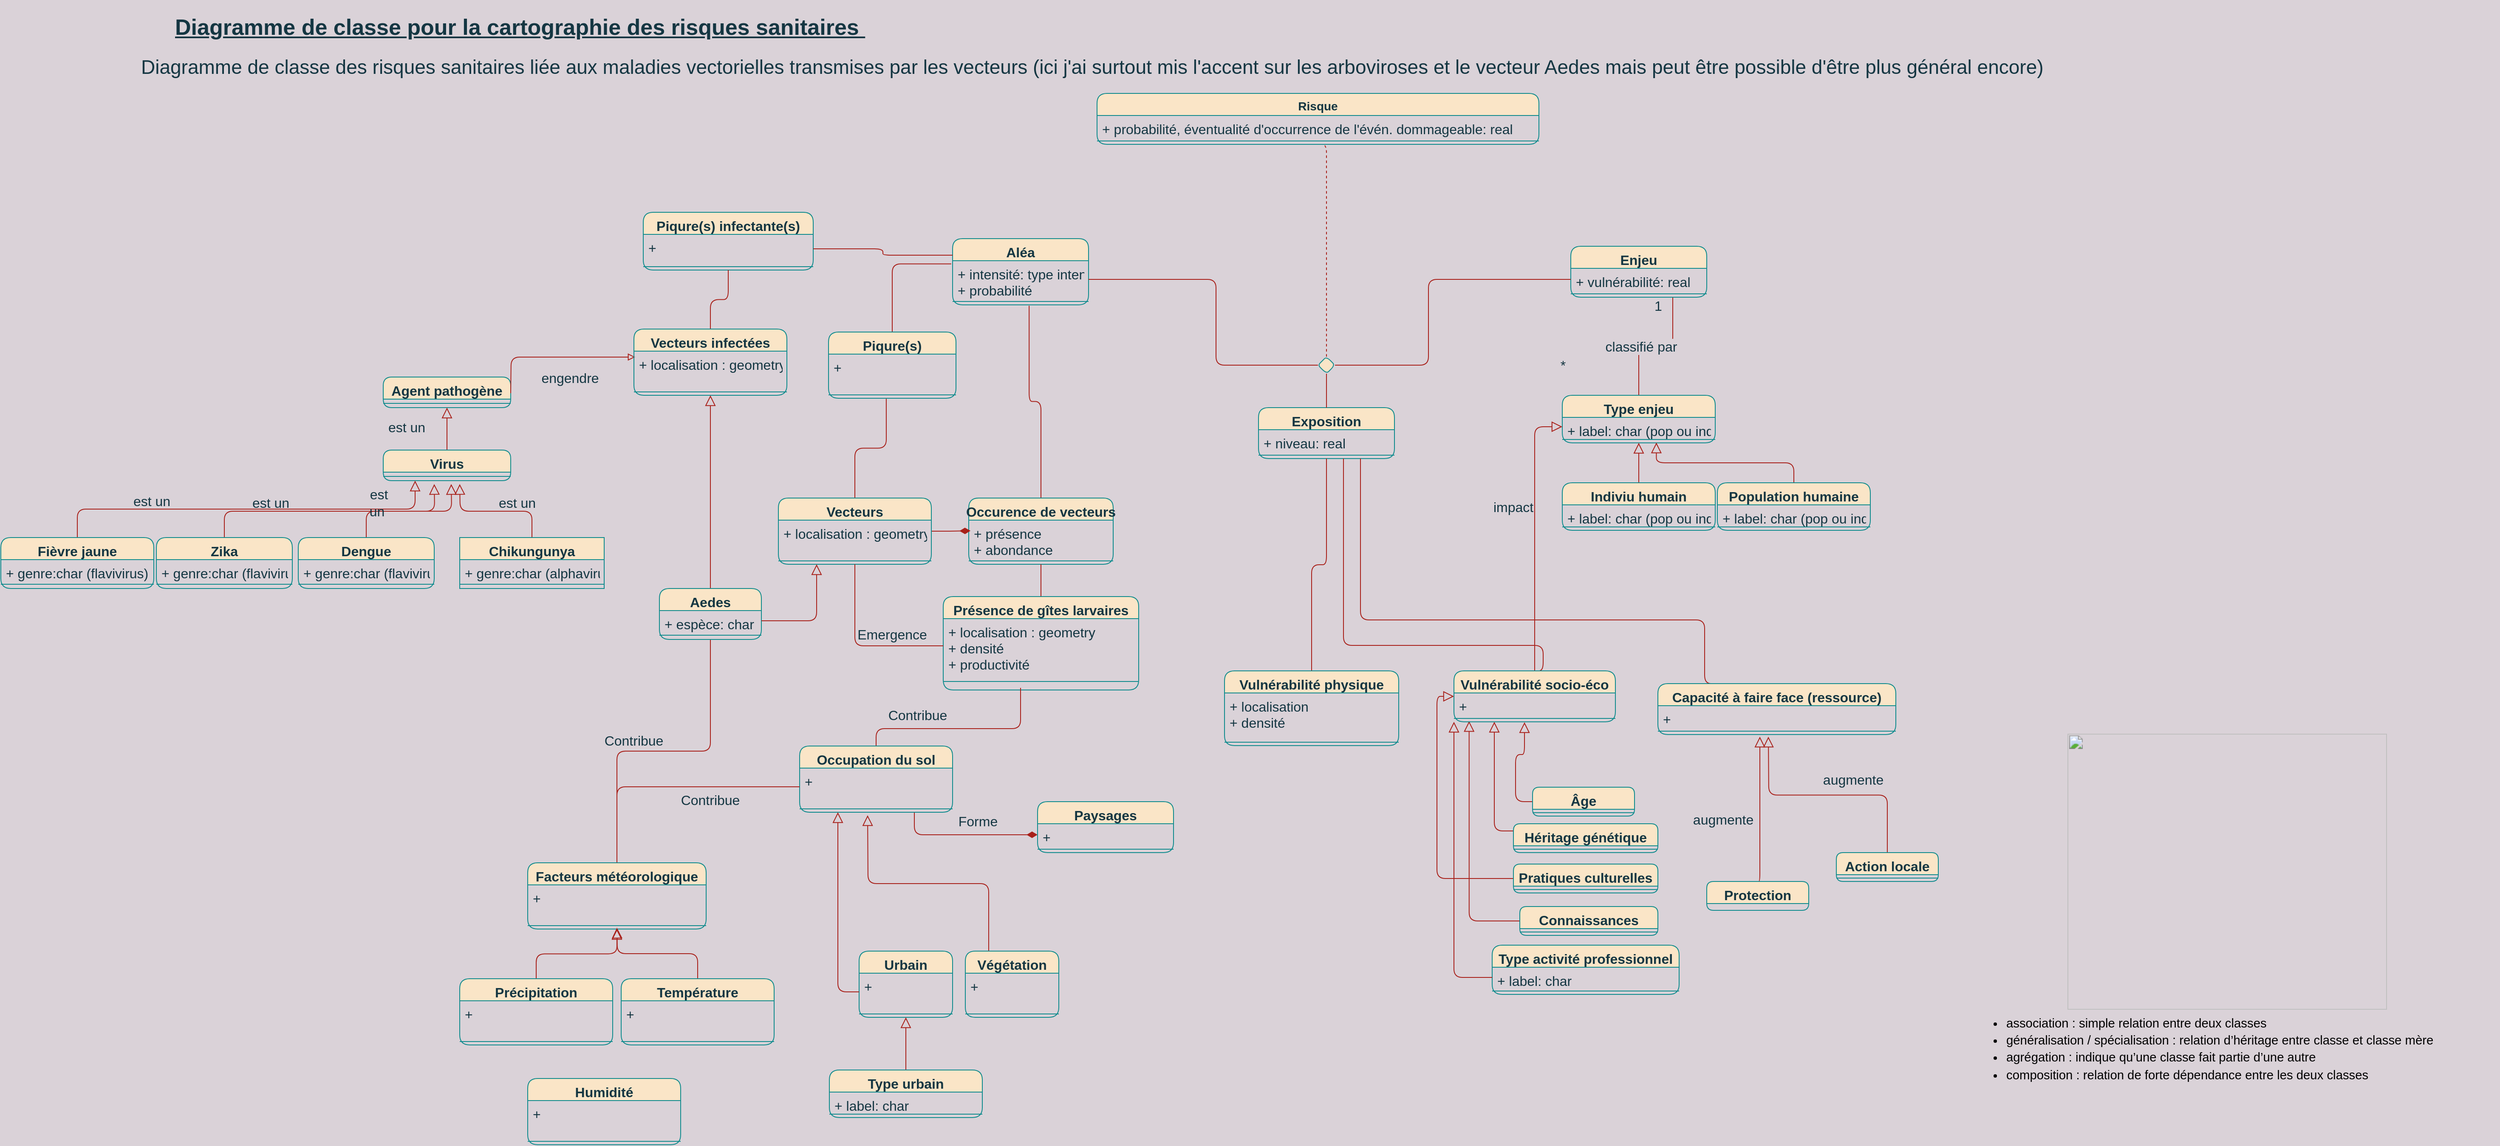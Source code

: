 <mxfile version="18.2.0" type="github">
  <diagram id="38th9O3G4NUoZw0PNw10" name="Page-1">
    <mxGraphModel dx="4704" dy="2901" grid="1" gridSize="10" guides="1" tooltips="1" connect="1" arrows="1" fold="1" page="1" pageScale="1" pageWidth="827" pageHeight="1169" background="#DAD2D8" math="0" shadow="0">
      <root>
        <mxCell id="0" />
        <mxCell id="1" parent="0" />
        <mxCell id="1xr_PtOSvJ-9hvH0YlFi-1" value="Exposition" style="swimlane;fontStyle=1;align=center;verticalAlign=top;childLayout=stackLayout;horizontal=1;startSize=26;horizontalStack=0;resizeParent=1;resizeParentMax=0;resizeLast=0;collapsible=1;marginBottom=0;fillColor=#FAE5C7;strokeColor=#0F8B8D;fontColor=#143642;rounded=1;fontSize=16;" parent="1" vertex="1">
          <mxGeometry x="-20" y="-650" width="160" height="60" as="geometry">
            <mxRectangle x="600" y="310" width="90" height="26" as="alternateBounds" />
          </mxGeometry>
        </mxCell>
        <mxCell id="1xr_PtOSvJ-9hvH0YlFi-2" value="+ niveau: real" style="text;strokeColor=none;fillColor=none;align=left;verticalAlign=top;spacingLeft=4;spacingRight=4;overflow=hidden;rotatable=0;points=[[0,0.5],[1,0.5]];portConstraint=eastwest;fontColor=#143642;rounded=1;fontSize=16;" parent="1xr_PtOSvJ-9hvH0YlFi-1" vertex="1">
          <mxGeometry y="26" width="160" height="26" as="geometry" />
        </mxCell>
        <mxCell id="1xr_PtOSvJ-9hvH0YlFi-3" value="" style="line;strokeWidth=1;fillColor=none;align=left;verticalAlign=middle;spacingTop=-1;spacingLeft=3;spacingRight=3;rotatable=0;labelPosition=right;points=[];portConstraint=eastwest;strokeColor=#0F8B8D;fontColor=#143642;labelBackgroundColor=#DAD2D8;rounded=1;fontSize=16;" parent="1xr_PtOSvJ-9hvH0YlFi-1" vertex="1">
          <mxGeometry y="52" width="160" height="8" as="geometry" />
        </mxCell>
        <mxCell id="1xr_PtOSvJ-9hvH0YlFi-4" style="edgeStyle=orthogonalEdgeStyle;shape=connector;orthogonalLoop=1;jettySize=auto;html=1;entryX=0.5;entryY=0;entryDx=0;entryDy=0;fontFamily=Helvetica;fontSize=16;fontColor=#143642;endArrow=none;endFill=0;strokeColor=#A8201A;exitX=0.75;exitY=1;exitDx=0;exitDy=0;labelBackgroundColor=#DAD2D8;rounded=1;" parent="1" source="1xr_PtOSvJ-9hvH0YlFi-6" target="1xr_PtOSvJ-9hvH0YlFi-20" edge="1">
          <mxGeometry relative="1" as="geometry" />
        </mxCell>
        <mxCell id="1xr_PtOSvJ-9hvH0YlFi-5" value="classifié par" style="edgeLabel;html=1;align=center;verticalAlign=middle;resizable=0;points=[];fontSize=16;fontFamily=Helvetica;fontColor=#143642;labelBackgroundColor=#DAD2D8;rounded=1;" parent="1xr_PtOSvJ-9hvH0YlFi-4" vertex="1" connectable="0">
          <mxGeometry x="0.234" relative="1" as="geometry">
            <mxPoint as="offset" />
          </mxGeometry>
        </mxCell>
        <mxCell id="1xr_PtOSvJ-9hvH0YlFi-6" value="Enjeu" style="swimlane;fontStyle=1;align=center;verticalAlign=top;childLayout=stackLayout;horizontal=1;startSize=26;horizontalStack=0;resizeParent=1;resizeParentMax=0;resizeLast=0;collapsible=1;marginBottom=0;fillColor=#FAE5C7;strokeColor=#0F8B8D;fontColor=#143642;rounded=1;fontSize=16;" parent="1" vertex="1">
          <mxGeometry x="347.5" y="-840" width="160" height="60" as="geometry" />
        </mxCell>
        <mxCell id="1xr_PtOSvJ-9hvH0YlFi-7" value="+ vulnérabilité: real" style="text;strokeColor=none;fillColor=none;align=left;verticalAlign=top;spacingLeft=4;spacingRight=4;overflow=hidden;rotatable=0;points=[[0,0.5],[1,0.5]];portConstraint=eastwest;fontColor=#143642;rounded=1;fontSize=16;" parent="1xr_PtOSvJ-9hvH0YlFi-6" vertex="1">
          <mxGeometry y="26" width="160" height="26" as="geometry" />
        </mxCell>
        <mxCell id="1xr_PtOSvJ-9hvH0YlFi-8" value="" style="line;strokeWidth=1;fillColor=none;align=left;verticalAlign=middle;spacingTop=-1;spacingLeft=3;spacingRight=3;rotatable=0;labelPosition=right;points=[];portConstraint=eastwest;strokeColor=#0F8B8D;fontColor=#143642;labelBackgroundColor=#DAD2D8;rounded=1;fontSize=16;" parent="1xr_PtOSvJ-9hvH0YlFi-6" vertex="1">
          <mxGeometry y="52" width="160" height="8" as="geometry" />
        </mxCell>
        <mxCell id="1xr_PtOSvJ-9hvH0YlFi-9" value="Aléa" style="swimlane;fontStyle=1;align=center;verticalAlign=top;childLayout=stackLayout;horizontal=1;startSize=26;horizontalStack=0;resizeParent=1;resizeParentMax=0;resizeLast=0;collapsible=1;marginBottom=0;fillColor=#FAE5C7;strokeColor=#0F8B8D;fontColor=#143642;rounded=1;fontSize=16;" parent="1" vertex="1">
          <mxGeometry x="-380" y="-849" width="160" height="78" as="geometry" />
        </mxCell>
        <mxCell id="1xr_PtOSvJ-9hvH0YlFi-10" value="+ intensité: type intensité&#xa;+ probabilité" style="text;strokeColor=none;fillColor=none;align=left;verticalAlign=top;spacingLeft=4;spacingRight=4;overflow=hidden;rotatable=0;points=[[0,0.5],[1,0.5]];portConstraint=eastwest;fontColor=#143642;rounded=1;fontSize=16;" parent="1xr_PtOSvJ-9hvH0YlFi-9" vertex="1">
          <mxGeometry y="26" width="160" height="44" as="geometry" />
        </mxCell>
        <mxCell id="1xr_PtOSvJ-9hvH0YlFi-11" value="" style="line;strokeWidth=1;fillColor=none;align=left;verticalAlign=middle;spacingTop=-1;spacingLeft=3;spacingRight=3;rotatable=0;labelPosition=right;points=[];portConstraint=eastwest;strokeColor=#0F8B8D;fontColor=#143642;labelBackgroundColor=#DAD2D8;rounded=1;fontSize=16;" parent="1xr_PtOSvJ-9hvH0YlFi-9" vertex="1">
          <mxGeometry y="70" width="160" height="8" as="geometry" />
        </mxCell>
        <mxCell id="1xr_PtOSvJ-9hvH0YlFi-12" style="edgeStyle=orthogonalEdgeStyle;orthogonalLoop=1;jettySize=auto;html=1;exitX=0.5;exitY=0;exitDx=0;exitDy=0;endArrow=none;endFill=0;dashed=1;entryX=0.5;entryY=1;entryDx=0;entryDy=0;strokeColor=#A8201A;fontColor=#143642;labelBackgroundColor=#DAD2D8;rounded=1;fontSize=16;" parent="1" source="1xr_PtOSvJ-9hvH0YlFi-14" target="1xr_PtOSvJ-9hvH0YlFi-17" edge="1">
          <mxGeometry relative="1" as="geometry">
            <mxPoint x="60" y="-790" as="targetPoint" />
            <Array as="points">
              <mxPoint x="60" y="-750" />
              <mxPoint x="60" y="-750" />
            </Array>
          </mxGeometry>
        </mxCell>
        <mxCell id="1xr_PtOSvJ-9hvH0YlFi-13" style="edgeStyle=elbowEdgeStyle;orthogonalLoop=1;jettySize=auto;html=1;exitX=1;exitY=0.5;exitDx=0;exitDy=0;endArrow=none;endFill=0;strokeColor=#A8201A;fontColor=#143642;labelBackgroundColor=#DAD2D8;rounded=1;fontSize=16;" parent="1" source="1xr_PtOSvJ-9hvH0YlFi-14" target="1xr_PtOSvJ-9hvH0YlFi-7" edge="1">
          <mxGeometry relative="1" as="geometry">
            <mxPoint x="210" y="-755" as="targetPoint" />
            <Array as="points">
              <mxPoint x="180" y="-700" />
            </Array>
          </mxGeometry>
        </mxCell>
        <mxCell id="1xr_PtOSvJ-9hvH0YlFi-14" value="" style="rhombus;aspect=fixed;fillColor=#FAE5C7;strokeColor=#0F8B8D;fontColor=#143642;rounded=1;fontSize=16;" parent="1" vertex="1">
          <mxGeometry x="50" y="-710" width="20" height="20" as="geometry" />
        </mxCell>
        <mxCell id="1xr_PtOSvJ-9hvH0YlFi-15" value="" style="endArrow=none;html=1;align=center;verticalAlign=bottom;labelBackgroundColor=none;edgeStyle=elbowEdgeStyle;strokeColor=#A8201A;fontColor=#143642;rounded=1;fontSize=16;" parent="1" target="1xr_PtOSvJ-9hvH0YlFi-14" edge="1" source="1xr_PtOSvJ-9hvH0YlFi-10">
          <mxGeometry relative="1" as="geometry">
            <mxPoint x="-140" y="-700" as="sourcePoint" />
            <Array as="points">
              <mxPoint x="-70" y="-700" />
              <mxPoint x="-50" y="-700" />
            </Array>
          </mxGeometry>
        </mxCell>
        <mxCell id="1xr_PtOSvJ-9hvH0YlFi-16" value="" style="endArrow=none;html=1;align=center;verticalAlign=bottom;labelBackgroundColor=none;entryX=0.5;entryY=0;entryDx=0;entryDy=0;edgeStyle=elbowEdgeStyle;elbow=vertical;strokeColor=#A8201A;fontColor=#143642;rounded=1;fontSize=16;" parent="1" source="1xr_PtOSvJ-9hvH0YlFi-14" target="1xr_PtOSvJ-9hvH0YlFi-1" edge="1">
          <mxGeometry relative="1" as="geometry">
            <mxPoint x="130" y="-700" as="targetPoint" />
          </mxGeometry>
        </mxCell>
        <mxCell id="1xr_PtOSvJ-9hvH0YlFi-17" value="Risque" style="swimlane;fontStyle=1;align=center;verticalAlign=top;childLayout=stackLayout;horizontal=1;startSize=26;horizontalStack=0;resizeParent=1;resizeParentMax=0;resizeLast=0;collapsible=1;marginBottom=0;fillColor=#FAE5C7;strokeColor=#0F8B8D;fontColor=#143642;rounded=1;fontSize=14;" parent="1" vertex="1">
          <mxGeometry x="-210" y="-1020" width="520" height="60" as="geometry" />
        </mxCell>
        <mxCell id="1xr_PtOSvJ-9hvH0YlFi-18" value="+ probabilité, éventualité d&#39;occurrence de l&#39;évén. dommageable: real" style="text;strokeColor=none;fillColor=none;align=left;verticalAlign=top;spacingLeft=4;spacingRight=4;overflow=hidden;rotatable=0;points=[[0,0.5],[1,0.5]];portConstraint=eastwest;fontColor=#143642;rounded=1;fontSize=16;" parent="1xr_PtOSvJ-9hvH0YlFi-17" vertex="1">
          <mxGeometry y="26" width="520" height="26" as="geometry" />
        </mxCell>
        <mxCell id="1xr_PtOSvJ-9hvH0YlFi-19" value="" style="line;strokeWidth=1;fillColor=none;align=left;verticalAlign=middle;spacingTop=-1;spacingLeft=3;spacingRight=3;rotatable=0;labelPosition=right;points=[];portConstraint=eastwest;strokeColor=#0F8B8D;fontColor=#143642;labelBackgroundColor=#DAD2D8;rounded=1;fontSize=16;" parent="1xr_PtOSvJ-9hvH0YlFi-17" vertex="1">
          <mxGeometry y="52" width="520" height="8" as="geometry" />
        </mxCell>
        <mxCell id="1xr_PtOSvJ-9hvH0YlFi-20" value="Type enjeu" style="swimlane;fontStyle=1;align=center;verticalAlign=top;childLayout=stackLayout;horizontal=1;startSize=26;horizontalStack=0;resizeParent=1;resizeParentMax=0;resizeLast=0;collapsible=1;marginBottom=0;fillColor=#FAE5C7;strokeColor=#0F8B8D;fontColor=#143642;rounded=1;fontSize=16;" parent="1" vertex="1">
          <mxGeometry x="337.5" y="-664.5" width="180" height="56" as="geometry" />
        </mxCell>
        <mxCell id="1xr_PtOSvJ-9hvH0YlFi-21" value="+ label: char (pop ou indiv)" style="text;strokeColor=none;fillColor=none;align=left;verticalAlign=top;spacingLeft=4;spacingRight=4;overflow=hidden;rotatable=0;points=[[0,0.5],[1,0.5]];portConstraint=eastwest;fontColor=#143642;rounded=1;fontSize=16;" parent="1xr_PtOSvJ-9hvH0YlFi-20" vertex="1">
          <mxGeometry y="26" width="180" height="22" as="geometry" />
        </mxCell>
        <mxCell id="1xr_PtOSvJ-9hvH0YlFi-22" value="" style="line;strokeWidth=1;fillColor=none;align=left;verticalAlign=middle;spacingTop=-1;spacingLeft=3;spacingRight=3;rotatable=0;labelPosition=right;points=[];portConstraint=eastwest;strokeColor=#0F8B8D;fontColor=#143642;labelBackgroundColor=#DAD2D8;rounded=1;fontSize=16;" parent="1xr_PtOSvJ-9hvH0YlFi-20" vertex="1">
          <mxGeometry y="48" width="180" height="8" as="geometry" />
        </mxCell>
        <mxCell id="1xr_PtOSvJ-9hvH0YlFi-23" value="1" style="text;html=1;align=center;verticalAlign=middle;resizable=0;points=[];autosize=1;strokeColor=none;fillColor=none;fontSize=16;fontFamily=Helvetica;fontColor=#143642;rounded=1;" parent="1" vertex="1">
          <mxGeometry x="440" y="-780" width="20" height="20" as="geometry" />
        </mxCell>
        <mxCell id="1xr_PtOSvJ-9hvH0YlFi-24" value="*" style="text;html=1;align=center;verticalAlign=middle;resizable=0;points=[];autosize=1;strokeColor=none;fillColor=none;fontSize=16;fontFamily=Helvetica;fontColor=#143642;rounded=1;" parent="1" vertex="1">
          <mxGeometry x="327.5" y="-710" width="20" height="20" as="geometry" />
        </mxCell>
        <mxCell id="DhlFuiAG5bkQcABtUEX8-130" style="edgeStyle=orthogonalEdgeStyle;rounded=1;orthogonalLoop=1;jettySize=auto;html=1;exitX=0.5;exitY=0;exitDx=0;exitDy=0;entryX=0.563;entryY=1.125;entryDx=0;entryDy=0;entryPerimeter=0;fontSize=16;fontColor=#143642;endArrow=none;endFill=0;strokeColor=#A8201A;fillColor=#FAE5C7;" edge="1" parent="1" source="1xr_PtOSvJ-9hvH0YlFi-26" target="1xr_PtOSvJ-9hvH0YlFi-11">
          <mxGeometry relative="1" as="geometry" />
        </mxCell>
        <mxCell id="1xr_PtOSvJ-9hvH0YlFi-26" value="Occurence de vecteurs" style="swimlane;fontStyle=1;align=center;verticalAlign=top;childLayout=stackLayout;horizontal=1;startSize=26;horizontalStack=0;resizeParent=1;resizeParentMax=0;resizeLast=0;collapsible=1;marginBottom=0;fillColor=#FAE5C7;strokeColor=#0F8B8D;fontColor=#143642;rounded=1;fontSize=16;" parent="1" vertex="1">
          <mxGeometry x="-361" y="-543.5" width="170" height="78" as="geometry" />
        </mxCell>
        <mxCell id="1xr_PtOSvJ-9hvH0YlFi-27" value="+ présence&#xa;+ abondance&#xa;&#xa;" style="text;strokeColor=none;fillColor=none;align=left;verticalAlign=top;spacingLeft=4;spacingRight=4;overflow=hidden;rotatable=0;points=[[0,0.5],[1,0.5]];portConstraint=eastwest;fontColor=#143642;rounded=1;fontSize=16;" parent="1xr_PtOSvJ-9hvH0YlFi-26" vertex="1">
          <mxGeometry y="26" width="170" height="44" as="geometry" />
        </mxCell>
        <mxCell id="1xr_PtOSvJ-9hvH0YlFi-28" value="" style="line;strokeWidth=1;fillColor=none;align=left;verticalAlign=middle;spacingTop=-1;spacingLeft=3;spacingRight=3;rotatable=0;labelPosition=right;points=[];portConstraint=eastwest;strokeColor=#0F8B8D;fontColor=#143642;labelBackgroundColor=#DAD2D8;rounded=1;fontSize=16;" parent="1xr_PtOSvJ-9hvH0YlFi-26" vertex="1">
          <mxGeometry y="70" width="170" height="8" as="geometry" />
        </mxCell>
        <mxCell id="DhlFuiAG5bkQcABtUEX8-131" style="edgeStyle=orthogonalEdgeStyle;rounded=1;orthogonalLoop=1;jettySize=auto;html=1;exitX=0.5;exitY=0;exitDx=0;exitDy=0;entryX=-0.01;entryY=0.086;entryDx=0;entryDy=0;entryPerimeter=0;fontSize=16;fontColor=#143642;endArrow=none;endFill=0;strokeColor=#A8201A;fillColor=#FAE5C7;" edge="1" parent="1" source="1xr_PtOSvJ-9hvH0YlFi-29" target="1xr_PtOSvJ-9hvH0YlFi-10">
          <mxGeometry relative="1" as="geometry" />
        </mxCell>
        <mxCell id="1xr_PtOSvJ-9hvH0YlFi-29" value="Piqure(s)" style="swimlane;fontStyle=1;align=center;verticalAlign=top;childLayout=stackLayout;horizontal=1;startSize=26;horizontalStack=0;resizeParent=1;resizeParentMax=0;resizeLast=0;collapsible=1;marginBottom=0;fillColor=#FAE5C7;strokeColor=#0F8B8D;fontColor=#143642;rounded=1;fontSize=16;" parent="1" vertex="1">
          <mxGeometry x="-526" y="-739" width="150" height="78" as="geometry" />
        </mxCell>
        <mxCell id="1xr_PtOSvJ-9hvH0YlFi-30" value="+ " style="text;strokeColor=none;fillColor=none;align=left;verticalAlign=top;spacingLeft=4;spacingRight=4;overflow=hidden;rotatable=0;points=[[0,0.5],[1,0.5]];portConstraint=eastwest;fontColor=#143642;rounded=1;fontSize=16;" parent="1xr_PtOSvJ-9hvH0YlFi-29" vertex="1">
          <mxGeometry y="26" width="150" height="44" as="geometry" />
        </mxCell>
        <mxCell id="1xr_PtOSvJ-9hvH0YlFi-31" value="" style="line;strokeWidth=1;fillColor=none;align=left;verticalAlign=middle;spacingTop=-1;spacingLeft=3;spacingRight=3;rotatable=0;labelPosition=right;points=[];portConstraint=eastwest;strokeColor=#0F8B8D;fontColor=#143642;labelBackgroundColor=#DAD2D8;rounded=1;fontSize=16;" parent="1xr_PtOSvJ-9hvH0YlFi-29" vertex="1">
          <mxGeometry y="70" width="150" height="8" as="geometry" />
        </mxCell>
        <mxCell id="1xr_PtOSvJ-9hvH0YlFi-33" value="Piqure(s) infectante(s)" style="swimlane;fontStyle=1;align=center;verticalAlign=top;childLayout=stackLayout;horizontal=1;startSize=26;horizontalStack=0;resizeParent=1;resizeParentMax=0;resizeLast=0;collapsible=1;marginBottom=0;fillColor=#FAE5C7;strokeColor=#0F8B8D;fontColor=#143642;rounded=1;fontSize=16;" parent="1" vertex="1">
          <mxGeometry x="-744" y="-880" width="200" height="68" as="geometry">
            <mxRectangle x="-430" y="200" width="180" height="26" as="alternateBounds" />
          </mxGeometry>
        </mxCell>
        <mxCell id="1xr_PtOSvJ-9hvH0YlFi-34" value="+" style="text;strokeColor=none;fillColor=none;align=left;verticalAlign=top;spacingLeft=4;spacingRight=4;overflow=hidden;rotatable=0;points=[[0,0.5],[1,0.5]];portConstraint=eastwest;fontColor=#143642;rounded=1;fontSize=16;" parent="1xr_PtOSvJ-9hvH0YlFi-33" vertex="1">
          <mxGeometry y="26" width="200" height="34" as="geometry" />
        </mxCell>
        <mxCell id="1xr_PtOSvJ-9hvH0YlFi-35" value="" style="line;strokeWidth=1;fillColor=none;align=left;verticalAlign=middle;spacingTop=-1;spacingLeft=3;spacingRight=3;rotatable=0;labelPosition=right;points=[];portConstraint=eastwest;strokeColor=#0F8B8D;fontColor=#143642;labelBackgroundColor=#DAD2D8;rounded=1;fontSize=16;" parent="1xr_PtOSvJ-9hvH0YlFi-33" vertex="1">
          <mxGeometry y="60" width="200" height="8" as="geometry" />
        </mxCell>
        <mxCell id="DhlFuiAG5bkQcABtUEX8-88" style="edgeStyle=orthogonalEdgeStyle;rounded=1;orthogonalLoop=1;jettySize=auto;html=1;exitX=0.5;exitY=0;exitDx=0;exitDy=0;entryX=0.5;entryY=1;entryDx=0;entryDy=0;fontSize=16;fontColor=#143642;strokeColor=#A8201A;fillColor=#FAE5C7;endArrow=none;endFill=0;" edge="1" parent="1" source="1xr_PtOSvJ-9hvH0YlFi-37" target="1xr_PtOSvJ-9hvH0YlFi-26">
          <mxGeometry relative="1" as="geometry" />
        </mxCell>
        <mxCell id="1xr_PtOSvJ-9hvH0YlFi-37" value="Présence de gîtes larvaires" style="swimlane;fontStyle=1;align=center;verticalAlign=top;childLayout=stackLayout;horizontal=1;startSize=26;horizontalStack=0;resizeParent=1;resizeParentMax=0;resizeLast=0;collapsible=1;marginBottom=0;fillColor=#FAE5C7;strokeColor=#0F8B8D;fontColor=#143642;rounded=1;fontSize=16;" parent="1" vertex="1">
          <mxGeometry x="-391" y="-427.5" width="230" height="110" as="geometry" />
        </mxCell>
        <mxCell id="1xr_PtOSvJ-9hvH0YlFi-38" value="+ localisation : geometry&#xa;+ densité&#xa;+ productivité&#xa;" style="text;strokeColor=none;fillColor=none;align=left;verticalAlign=top;spacingLeft=4;spacingRight=4;overflow=hidden;rotatable=0;points=[[0,0.5],[1,0.5]];portConstraint=eastwest;fontColor=#143642;rounded=1;fontSize=16;" parent="1xr_PtOSvJ-9hvH0YlFi-37" vertex="1">
          <mxGeometry y="26" width="230" height="64" as="geometry" />
        </mxCell>
        <mxCell id="1xr_PtOSvJ-9hvH0YlFi-39" value="" style="line;strokeWidth=1;fillColor=none;align=left;verticalAlign=middle;spacingTop=-1;spacingLeft=3;spacingRight=3;rotatable=0;labelPosition=right;points=[];portConstraint=eastwest;strokeColor=#0F8B8D;fontColor=#143642;labelBackgroundColor=#DAD2D8;rounded=1;fontSize=16;" parent="1xr_PtOSvJ-9hvH0YlFi-37" vertex="1">
          <mxGeometry y="90" width="230" height="20" as="geometry" />
        </mxCell>
        <mxCell id="1xr_PtOSvJ-9hvH0YlFi-40" style="edgeStyle=orthogonalEdgeStyle;orthogonalLoop=1;jettySize=auto;html=1;exitX=0.5;exitY=0;exitDx=0;exitDy=0;fontColor=#143642;endArrow=none;endFill=0;strokeColor=#A8201A;fillColor=#FAE5C7;labelBackgroundColor=#DAD2D8;rounded=1;fontSize=16;" parent="1" source="1xr_PtOSvJ-9hvH0YlFi-41" edge="1">
          <mxGeometry relative="1" as="geometry">
            <mxPoint x="-300" y="-320" as="targetPoint" />
            <Array as="points">
              <mxPoint x="-470" y="-272" />
              <mxPoint x="-300" y="-272" />
            </Array>
          </mxGeometry>
        </mxCell>
        <mxCell id="DhlFuiAG5bkQcABtUEX8-154" style="edgeStyle=orthogonalEdgeStyle;rounded=1;orthogonalLoop=1;jettySize=auto;html=1;exitX=0.75;exitY=1;exitDx=0;exitDy=0;entryX=0;entryY=0.5;entryDx=0;entryDy=0;fontSize=16;fontColor=#143642;endArrow=diamondThin;endFill=1;endSize=10;strokeColor=#A8201A;fillColor=#FAE5C7;" edge="1" parent="1" source="1xr_PtOSvJ-9hvH0YlFi-41" target="1xr_PtOSvJ-9hvH0YlFi-98">
          <mxGeometry relative="1" as="geometry" />
        </mxCell>
        <mxCell id="1xr_PtOSvJ-9hvH0YlFi-41" value="Occupation du sol" style="swimlane;fontStyle=1;align=center;verticalAlign=top;childLayout=stackLayout;horizontal=1;startSize=26;horizontalStack=0;resizeParent=1;resizeParentMax=0;resizeLast=0;collapsible=1;marginBottom=0;fillColor=#FAE5C7;strokeColor=#0F8B8D;fontColor=#143642;rounded=1;fontSize=16;" parent="1" vertex="1">
          <mxGeometry x="-560" y="-251.5" width="180" height="78" as="geometry" />
        </mxCell>
        <mxCell id="1xr_PtOSvJ-9hvH0YlFi-42" value="+" style="text;strokeColor=none;fillColor=none;align=left;verticalAlign=top;spacingLeft=4;spacingRight=4;overflow=hidden;rotatable=0;points=[[0,0.5],[1,0.5]];portConstraint=eastwest;fontColor=#143642;rounded=1;fontSize=16;" parent="1xr_PtOSvJ-9hvH0YlFi-41" vertex="1">
          <mxGeometry y="26" width="180" height="44" as="geometry" />
        </mxCell>
        <mxCell id="1xr_PtOSvJ-9hvH0YlFi-43" value="" style="line;strokeWidth=1;fillColor=none;align=left;verticalAlign=middle;spacingTop=-1;spacingLeft=3;spacingRight=3;rotatable=0;labelPosition=right;points=[];portConstraint=eastwest;strokeColor=#0F8B8D;fontColor=#143642;labelBackgroundColor=#DAD2D8;rounded=1;fontSize=16;" parent="1xr_PtOSvJ-9hvH0YlFi-41" vertex="1">
          <mxGeometry y="70" width="180" height="8" as="geometry" />
        </mxCell>
        <mxCell id="1xr_PtOSvJ-9hvH0YlFi-44" style="edgeStyle=orthogonalEdgeStyle;orthogonalLoop=1;jettySize=auto;html=1;exitX=0.5;exitY=0;exitDx=0;exitDy=0;entryX=0;entryY=0.5;entryDx=0;entryDy=0;fontColor=#143642;endArrow=none;endFill=0;strokeColor=#A8201A;fillColor=#FAE5C7;labelBackgroundColor=#DAD2D8;rounded=1;fontSize=16;" parent="1" source="1xr_PtOSvJ-9hvH0YlFi-46" target="1xr_PtOSvJ-9hvH0YlFi-42" edge="1">
          <mxGeometry relative="1" as="geometry" />
        </mxCell>
        <mxCell id="1xr_PtOSvJ-9hvH0YlFi-45" style="edgeStyle=orthogonalEdgeStyle;orthogonalLoop=1;jettySize=auto;html=1;exitX=0.5;exitY=0;exitDx=0;exitDy=0;entryX=0.5;entryY=1;entryDx=0;entryDy=0;fontColor=#143642;strokeColor=#A8201A;fillColor=#FAE5C7;labelBackgroundColor=#DAD2D8;endArrow=none;endFill=0;rounded=1;fontSize=16;" parent="1" source="1xr_PtOSvJ-9hvH0YlFi-46" target="1xr_PtOSvJ-9hvH0YlFi-67" edge="1">
          <mxGeometry relative="1" as="geometry" />
        </mxCell>
        <mxCell id="1xr_PtOSvJ-9hvH0YlFi-46" value="Facteurs météorologique" style="swimlane;fontStyle=1;align=center;verticalAlign=top;childLayout=stackLayout;horizontal=1;startSize=26;horizontalStack=0;resizeParent=1;resizeParentMax=0;resizeLast=0;collapsible=1;marginBottom=0;fillColor=#FAE5C7;strokeColor=#0F8B8D;fontColor=#143642;rounded=1;fontSize=16;" parent="1" vertex="1">
          <mxGeometry x="-880" y="-114" width="210" height="78" as="geometry" />
        </mxCell>
        <mxCell id="1xr_PtOSvJ-9hvH0YlFi-47" value="+" style="text;strokeColor=none;fillColor=none;align=left;verticalAlign=top;spacingLeft=4;spacingRight=4;overflow=hidden;rotatable=0;points=[[0,0.5],[1,0.5]];portConstraint=eastwest;fontColor=#143642;rounded=1;fontSize=16;" parent="1xr_PtOSvJ-9hvH0YlFi-46" vertex="1">
          <mxGeometry y="26" width="210" height="44" as="geometry" />
        </mxCell>
        <mxCell id="1xr_PtOSvJ-9hvH0YlFi-48" value="" style="line;strokeWidth=1;fillColor=none;align=left;verticalAlign=middle;spacingTop=-1;spacingLeft=3;spacingRight=3;rotatable=0;labelPosition=right;points=[];portConstraint=eastwest;strokeColor=#0F8B8D;fontColor=#143642;labelBackgroundColor=#DAD2D8;rounded=1;fontSize=16;" parent="1xr_PtOSvJ-9hvH0YlFi-46" vertex="1">
          <mxGeometry y="70" width="210" height="8" as="geometry" />
        </mxCell>
        <mxCell id="1xr_PtOSvJ-9hvH0YlFi-49" value="Contribue" style="text;html=1;strokeColor=none;fillColor=none;align=center;verticalAlign=middle;whiteSpace=wrap;fontColor=#143642;rounded=1;fontSize=16;" parent="1" vertex="1">
          <mxGeometry x="-695" y="-203.5" width="60" height="30" as="geometry" />
        </mxCell>
        <mxCell id="1xr_PtOSvJ-9hvH0YlFi-90" style="edgeStyle=orthogonalEdgeStyle;orthogonalLoop=1;jettySize=auto;html=1;exitX=0.5;exitY=0;exitDx=0;exitDy=0;endArrow=block;endFill=0;labelBackgroundColor=#DAD2D8;strokeColor=#A8201A;fontColor=#143642;rounded=1;fontSize=16;endSize=10;" parent="1" source="1xr_PtOSvJ-9hvH0YlFi-52" edge="1">
          <mxGeometry relative="1" as="geometry">
            <mxPoint x="-775" y="-37.5" as="targetPoint" />
          </mxGeometry>
        </mxCell>
        <mxCell id="1xr_PtOSvJ-9hvH0YlFi-52" value="Température" style="swimlane;fontStyle=1;align=center;verticalAlign=top;childLayout=stackLayout;horizontal=1;startSize=26;horizontalStack=0;resizeParent=1;resizeParentMax=0;resizeLast=0;collapsible=1;marginBottom=0;fillColor=#FAE5C7;strokeColor=#0F8B8D;fontColor=#143642;rounded=1;fontSize=16;" parent="1" vertex="1">
          <mxGeometry x="-770" y="22.5" width="180" height="78" as="geometry" />
        </mxCell>
        <mxCell id="1xr_PtOSvJ-9hvH0YlFi-53" value="+" style="text;strokeColor=none;fillColor=none;align=left;verticalAlign=top;spacingLeft=4;spacingRight=4;overflow=hidden;rotatable=0;points=[[0,0.5],[1,0.5]];portConstraint=eastwest;fontColor=#143642;rounded=1;fontSize=16;" parent="1xr_PtOSvJ-9hvH0YlFi-52" vertex="1">
          <mxGeometry y="26" width="180" height="44" as="geometry" />
        </mxCell>
        <mxCell id="1xr_PtOSvJ-9hvH0YlFi-54" value="" style="line;strokeWidth=1;fillColor=none;align=left;verticalAlign=middle;spacingTop=-1;spacingLeft=3;spacingRight=3;rotatable=0;labelPosition=right;points=[];portConstraint=eastwest;strokeColor=#0F8B8D;fontColor=#143642;labelBackgroundColor=#DAD2D8;rounded=1;fontSize=16;" parent="1xr_PtOSvJ-9hvH0YlFi-52" vertex="1">
          <mxGeometry y="70" width="180" height="8" as="geometry" />
        </mxCell>
        <mxCell id="1xr_PtOSvJ-9hvH0YlFi-55" value="Agent pathogène" style="swimlane;fontStyle=1;align=center;verticalAlign=top;childLayout=stackLayout;horizontal=1;startSize=26;horizontalStack=0;resizeParent=1;resizeParentMax=0;resizeLast=0;collapsible=1;marginBottom=0;fillColor=#FAE5C7;strokeColor=#0F8B8D;fontColor=#143642;rounded=1;fontSize=16;" parent="1" vertex="1">
          <mxGeometry x="-1050" y="-686" width="150" height="36" as="geometry" />
        </mxCell>
        <mxCell id="1xr_PtOSvJ-9hvH0YlFi-57" value="" style="line;strokeWidth=1;fillColor=none;align=left;verticalAlign=middle;spacingTop=-1;spacingLeft=3;spacingRight=3;rotatable=0;labelPosition=right;points=[];portConstraint=eastwest;strokeColor=#0F8B8D;fontColor=#143642;labelBackgroundColor=#DAD2D8;rounded=1;fontSize=16;" parent="1xr_PtOSvJ-9hvH0YlFi-55" vertex="1">
          <mxGeometry y="26" width="150" height="10" as="geometry" />
        </mxCell>
        <mxCell id="1xr_PtOSvJ-9hvH0YlFi-62" style="edgeStyle=orthogonalEdgeStyle;orthogonalLoop=1;jettySize=auto;html=1;entryX=0.008;entryY=0.158;entryDx=0;entryDy=0;fontColor=#143642;endArrow=block;endFill=0;strokeColor=#A8201A;fillColor=#FAE5C7;labelBackgroundColor=#DAD2D8;rounded=1;fontSize=16;entryPerimeter=0;" parent="1" target="DhlFuiAG5bkQcABtUEX8-102" edge="1">
          <mxGeometry relative="1" as="geometry">
            <mxPoint x="-900" y="-667" as="sourcePoint" />
          </mxGeometry>
        </mxCell>
        <mxCell id="1xr_PtOSvJ-9hvH0YlFi-63" style="edgeStyle=orthogonalEdgeStyle;orthogonalLoop=1;jettySize=auto;html=1;entryX=0.012;entryY=0.285;entryDx=0;entryDy=0;entryPerimeter=0;fontColor=#143642;endArrow=diamondThin;endFill=1;strokeColor=#A8201A;fillColor=#FAE5C7;labelBackgroundColor=#DAD2D8;rounded=1;fontSize=16;endSize=10;" parent="1" source="1xr_PtOSvJ-9hvH0YlFi-64" target="1xr_PtOSvJ-9hvH0YlFi-27" edge="1">
          <mxGeometry relative="1" as="geometry" />
        </mxCell>
        <mxCell id="DhlFuiAG5bkQcABtUEX8-128" style="edgeStyle=orthogonalEdgeStyle;rounded=1;orthogonalLoop=1;jettySize=auto;html=1;exitX=0.5;exitY=0;exitDx=0;exitDy=0;fontSize=16;fontColor=#143642;endArrow=none;endFill=0;strokeColor=#A8201A;fillColor=#FAE5C7;entryX=0.453;entryY=1.077;entryDx=0;entryDy=0;entryPerimeter=0;" edge="1" parent="1" source="1xr_PtOSvJ-9hvH0YlFi-64" target="1xr_PtOSvJ-9hvH0YlFi-31">
          <mxGeometry relative="1" as="geometry">
            <mxPoint x="-495.143" y="-760" as="targetPoint" />
          </mxGeometry>
        </mxCell>
        <mxCell id="1xr_PtOSvJ-9hvH0YlFi-64" value="Vecteurs" style="swimlane;fontStyle=1;align=center;verticalAlign=top;childLayout=stackLayout;horizontal=1;startSize=26;horizontalStack=0;resizeParent=1;resizeParentMax=0;resizeLast=0;collapsible=1;marginBottom=0;fillColor=#FAE5C7;strokeColor=#0F8B8D;fontColor=#143642;rounded=1;fontSize=16;" parent="1" vertex="1">
          <mxGeometry x="-585" y="-543.5" width="180" height="78" as="geometry" />
        </mxCell>
        <mxCell id="1xr_PtOSvJ-9hvH0YlFi-65" value="+ localisation : geometry&#xa;" style="text;strokeColor=none;fillColor=none;align=left;verticalAlign=top;spacingLeft=4;spacingRight=4;overflow=hidden;rotatable=0;points=[[0,0.5],[1,0.5]];portConstraint=eastwest;fontColor=#143642;rounded=1;fontSize=16;" parent="1xr_PtOSvJ-9hvH0YlFi-64" vertex="1">
          <mxGeometry y="26" width="180" height="44" as="geometry" />
        </mxCell>
        <mxCell id="1xr_PtOSvJ-9hvH0YlFi-66" value="" style="line;strokeWidth=1;fillColor=none;align=left;verticalAlign=middle;spacingTop=-1;spacingLeft=3;spacingRight=3;rotatable=0;labelPosition=right;points=[];portConstraint=eastwest;strokeColor=#0F8B8D;fontColor=#143642;labelBackgroundColor=#DAD2D8;rounded=1;fontSize=16;" parent="1xr_PtOSvJ-9hvH0YlFi-64" vertex="1">
          <mxGeometry y="70" width="180" height="8" as="geometry" />
        </mxCell>
        <mxCell id="DhlFuiAG5bkQcABtUEX8-123" style="edgeStyle=orthogonalEdgeStyle;rounded=1;orthogonalLoop=1;jettySize=auto;html=1;exitX=0.5;exitY=0;exitDx=0;exitDy=0;entryX=0.5;entryY=1;entryDx=0;entryDy=0;fontSize=16;fontColor=#143642;endArrow=block;endFill=0;strokeColor=#A8201A;fillColor=#FAE5C7;endSize=10;" edge="1" parent="1" source="1xr_PtOSvJ-9hvH0YlFi-67" target="DhlFuiAG5bkQcABtUEX8-101">
          <mxGeometry relative="1" as="geometry" />
        </mxCell>
        <mxCell id="1xr_PtOSvJ-9hvH0YlFi-67" value="Aedes" style="swimlane;fontStyle=1;align=center;verticalAlign=top;childLayout=stackLayout;horizontal=1;startSize=26;horizontalStack=0;resizeParent=1;resizeParentMax=0;resizeLast=0;collapsible=1;marginBottom=0;fillColor=#FAE5C7;strokeColor=#0F8B8D;fontColor=#143642;rounded=1;fontSize=16;" parent="1" vertex="1">
          <mxGeometry x="-725" y="-437" width="120" height="60" as="geometry" />
        </mxCell>
        <mxCell id="1xr_PtOSvJ-9hvH0YlFi-68" value="+ espèce: char" style="text;strokeColor=none;fillColor=none;align=left;verticalAlign=top;spacingLeft=4;spacingRight=4;overflow=hidden;rotatable=0;points=[[0,0.5],[1,0.5]];portConstraint=eastwest;fontColor=#143642;rounded=1;fontSize=16;" parent="1xr_PtOSvJ-9hvH0YlFi-67" vertex="1">
          <mxGeometry y="26" width="120" height="24" as="geometry" />
        </mxCell>
        <mxCell id="1xr_PtOSvJ-9hvH0YlFi-69" value="" style="line;strokeWidth=1;fillColor=none;align=left;verticalAlign=middle;spacingTop=-1;spacingLeft=3;spacingRight=3;rotatable=0;labelPosition=right;points=[];portConstraint=eastwest;labelBackgroundColor=#DAD2D8;strokeColor=#0F8B8D;fontColor=#143642;rounded=1;fontSize=16;" parent="1xr_PtOSvJ-9hvH0YlFi-67" vertex="1">
          <mxGeometry y="50" width="120" height="10" as="geometry" />
        </mxCell>
        <mxCell id="1xr_PtOSvJ-9hvH0YlFi-75" value="Contribue" style="text;html=1;strokeColor=none;fillColor=none;align=center;verticalAlign=middle;whiteSpace=wrap;fontColor=#143642;rounded=1;fontSize=16;" parent="1" vertex="1">
          <mxGeometry x="-451" y="-303.5" width="60" height="30" as="geometry" />
        </mxCell>
        <mxCell id="1xr_PtOSvJ-9hvH0YlFi-89" style="edgeStyle=orthogonalEdgeStyle;orthogonalLoop=1;jettySize=auto;html=1;exitX=0.5;exitY=0;exitDx=0;exitDy=0;entryX=0.5;entryY=1;entryDx=0;entryDy=0;endArrow=block;endFill=0;labelBackgroundColor=#DAD2D8;strokeColor=#A8201A;fontColor=#143642;rounded=1;fontSize=16;endSize=10;" parent="1" source="1xr_PtOSvJ-9hvH0YlFi-86" target="1xr_PtOSvJ-9hvH0YlFi-46" edge="1">
          <mxGeometry relative="1" as="geometry" />
        </mxCell>
        <mxCell id="1xr_PtOSvJ-9hvH0YlFi-86" value="Précipitation" style="swimlane;fontStyle=1;align=center;verticalAlign=top;childLayout=stackLayout;horizontal=1;startSize=26;horizontalStack=0;resizeParent=1;resizeParentMax=0;resizeLast=0;collapsible=1;marginBottom=0;fillColor=#FAE5C7;strokeColor=#0F8B8D;fontColor=#143642;rounded=1;fontSize=16;" parent="1" vertex="1">
          <mxGeometry x="-960" y="22.5" width="180" height="78" as="geometry" />
        </mxCell>
        <mxCell id="1xr_PtOSvJ-9hvH0YlFi-87" value="+" style="text;strokeColor=none;fillColor=none;align=left;verticalAlign=top;spacingLeft=4;spacingRight=4;overflow=hidden;rotatable=0;points=[[0,0.5],[1,0.5]];portConstraint=eastwest;fontColor=#143642;rounded=1;fontSize=16;" parent="1xr_PtOSvJ-9hvH0YlFi-86" vertex="1">
          <mxGeometry y="26" width="180" height="44" as="geometry" />
        </mxCell>
        <mxCell id="1xr_PtOSvJ-9hvH0YlFi-88" value="" style="line;strokeWidth=1;fillColor=none;align=left;verticalAlign=middle;spacingTop=-1;spacingLeft=3;spacingRight=3;rotatable=0;labelPosition=right;points=[];portConstraint=eastwest;strokeColor=#0F8B8D;fontColor=#143642;labelBackgroundColor=#DAD2D8;rounded=1;fontSize=16;" parent="1xr_PtOSvJ-9hvH0YlFi-86" vertex="1">
          <mxGeometry y="70" width="180" height="8" as="geometry" />
        </mxCell>
        <mxCell id="1xr_PtOSvJ-9hvH0YlFi-94" value="Contribue" style="text;html=1;strokeColor=none;fillColor=none;align=center;verticalAlign=middle;whiteSpace=wrap;fontColor=#143642;rounded=1;fontSize=16;" parent="1" vertex="1">
          <mxGeometry x="-785" y="-273.5" width="60" height="30" as="geometry" />
        </mxCell>
        <mxCell id="1xr_PtOSvJ-9hvH0YlFi-95" value="&lt;meta charset=&quot;utf-8&quot;&gt;&lt;b id=&quot;docs-internal-guid-592dbb18-7fff-6d56-64dd-c0c1eefed6d1&quot; style=&quot;font-weight:normal;&quot;&gt;&lt;span style=&quot;font-size: 11pt; font-family: Arial; color: rgb(0, 0, 0); background-color: transparent; font-weight: 400; font-style: normal; font-variant: normal; text-decoration: none; vertical-align: baseline;&quot;&gt;&lt;span style=&quot;border:none;display:inline-block;overflow:hidden;width:376px;height:325px;&quot;&gt;&lt;img style=&quot;margin-left:0px;margin-top:0px;&quot; height=&quot;325&quot; width=&quot;376&quot; src=&quot;https://lh4.googleusercontent.com/SU0iK2I8A2iYFP3A5npW96dZfpxfeKQOl85g3Rc-IxvpbYGAxzjOHH5F24a13eKniHk_INchhS3tMpqspKULcdZCfJ7-9MEMHLkhW4J6MXnxqzAzRb1wgDeL61nnBamLVY7BcKond8MWsvyI&quot;&gt;&lt;/span&gt;&lt;/span&gt;&lt;/b&gt;" style="text;whiteSpace=wrap;html=1;fontColor=#143642;rounded=1;" parent="1" vertex="1">
          <mxGeometry x="930" y="-273.5" width="360" height="280" as="geometry" />
        </mxCell>
        <mxCell id="1xr_PtOSvJ-9hvH0YlFi-96" value="&lt;meta charset=&quot;utf-8&quot;&gt;&lt;b id=&quot;docs-internal-guid-c8357074-7fff-ac92-8517-6b639ef1f2e4&quot; style=&quot;font-weight:normal;&quot;&gt;&lt;ul style=&quot;margin-top:0;margin-bottom:0;padding-inline-start:48px;&quot;&gt;&lt;li aria-level=&quot;1&quot; style=&quot;list-style-type: disc; font-size: 11pt; font-family: Arial; color: rgb(0, 0, 0); background-color: transparent; font-weight: 400; font-style: normal; font-variant: normal; text-decoration: none; vertical-align: baseline;&quot; dir=&quot;ltr&quot;&gt;&lt;p role=&quot;presentation&quot; style=&quot;line-height:1.38;text-align: justify;margin-top:0pt;margin-bottom:0pt;&quot; dir=&quot;ltr&quot;&gt;&lt;span style=&quot;font-size: 11pt; font-family: Arial; color: rgb(0, 0, 0); background-color: transparent; font-weight: 400; font-style: normal; font-variant: normal; text-decoration: none; vertical-align: baseline;&quot;&gt;association : simple relation entre deux classes&lt;/span&gt;&lt;/p&gt;&lt;/li&gt;&lt;li aria-level=&quot;1&quot; style=&quot;list-style-type: disc; font-size: 11pt; font-family: Arial; color: rgb(0, 0, 0); background-color: transparent; font-weight: 400; font-style: normal; font-variant: normal; text-decoration: none; vertical-align: baseline;&quot; dir=&quot;ltr&quot;&gt;&lt;p role=&quot;presentation&quot; style=&quot;line-height:1.38;text-align: justify;margin-top:0pt;margin-bottom:0pt;&quot; dir=&quot;ltr&quot;&gt;&lt;span style=&quot;font-size: 11pt; font-family: Arial; color: rgb(0, 0, 0); background-color: transparent; font-weight: 400; font-style: normal; font-variant: normal; text-decoration: none; vertical-align: baseline;&quot;&gt;généralisation / spécialisation : relation d’héritage entre classe et classe mère&amp;nbsp;&lt;/span&gt;&lt;/p&gt;&lt;/li&gt;&lt;li aria-level=&quot;1&quot; style=&quot;list-style-type: disc; font-size: 11pt; font-family: Arial; color: rgb(0, 0, 0); background-color: transparent; font-weight: 400; font-style: normal; font-variant: normal; text-decoration: none; vertical-align: baseline;&quot; dir=&quot;ltr&quot;&gt;&lt;p role=&quot;presentation&quot; style=&quot;line-height:1.38;text-align: justify;margin-top:0pt;margin-bottom:0pt;&quot; dir=&quot;ltr&quot;&gt;&lt;span style=&quot;font-size: 11pt; font-family: Arial; color: rgb(0, 0, 0); background-color: transparent; font-weight: 400; font-style: normal; font-variant: normal; text-decoration: none; vertical-align: baseline;&quot;&gt;agrégation : indique qu’une classe fait partie d’une autre&lt;/span&gt;&lt;/p&gt;&lt;/li&gt;&lt;li aria-level=&quot;1&quot; style=&quot;list-style-type: disc; font-size: 11pt; font-family: Arial; color: rgb(0, 0, 0); background-color: transparent; font-weight: 400; font-style: normal; font-variant: normal; text-decoration: none; vertical-align: baseline;&quot; dir=&quot;ltr&quot;&gt;&lt;p role=&quot;presentation&quot; style=&quot;line-height:1.38;text-align: justify;margin-top:0pt;margin-bottom:0pt;&quot; dir=&quot;ltr&quot;&gt;&lt;span style=&quot;font-size: 11pt; font-family: Arial; color: rgb(0, 0, 0); background-color: transparent; font-weight: 400; font-style: normal; font-variant: normal; text-decoration: none; vertical-align: baseline;&quot;&gt;composition : relation de forte dépendance entre les deux classes&lt;/span&gt;&lt;/p&gt;&lt;/li&gt;&lt;/ul&gt;&lt;/b&gt;" style="text;whiteSpace=wrap;html=1;fontColor=#143642;rounded=1;" parent="1" vertex="1">
          <mxGeometry x="810" y="58" width="630" height="120" as="geometry" />
        </mxCell>
        <mxCell id="1xr_PtOSvJ-9hvH0YlFi-97" value="Paysages" style="swimlane;fontStyle=1;align=center;verticalAlign=top;childLayout=stackLayout;horizontal=1;startSize=26;horizontalStack=0;resizeParent=1;resizeParentMax=0;resizeLast=0;collapsible=1;marginBottom=0;fillColor=#FAE5C7;strokeColor=#0F8B8D;fontColor=#143642;rounded=1;fontSize=16;" parent="1" vertex="1">
          <mxGeometry x="-280" y="-186" width="160" height="60" as="geometry">
            <mxRectangle x="320" y="370" width="90" height="26" as="alternateBounds" />
          </mxGeometry>
        </mxCell>
        <mxCell id="1xr_PtOSvJ-9hvH0YlFi-98" value="+" style="text;strokeColor=none;fillColor=none;align=left;verticalAlign=top;spacingLeft=4;spacingRight=4;overflow=hidden;rotatable=0;points=[[0,0.5],[1,0.5]];portConstraint=eastwest;fontColor=#143642;rounded=1;fontSize=16;" parent="1xr_PtOSvJ-9hvH0YlFi-97" vertex="1">
          <mxGeometry y="26" width="160" height="26" as="geometry" />
        </mxCell>
        <mxCell id="1xr_PtOSvJ-9hvH0YlFi-99" value="" style="line;strokeWidth=1;fillColor=none;align=left;verticalAlign=middle;spacingTop=-1;spacingLeft=3;spacingRight=3;rotatable=0;labelPosition=right;points=[];portConstraint=eastwest;labelBackgroundColor=#DAD2D8;strokeColor=#0F8B8D;fontColor=#143642;rounded=1;fontSize=16;" parent="1xr_PtOSvJ-9hvH0YlFi-97" vertex="1">
          <mxGeometry y="52" width="160" height="8" as="geometry" />
        </mxCell>
        <mxCell id="HdsmWQXRmC21XqrdZN64-3" value="Urbain" style="swimlane;fontStyle=1;align=center;verticalAlign=top;childLayout=stackLayout;horizontal=1;startSize=26;horizontalStack=0;resizeParent=1;resizeParentMax=0;resizeLast=0;collapsible=1;marginBottom=0;fillColor=#FAE5C7;strokeColor=#0F8B8D;fontColor=#143642;rounded=1;fontSize=16;" parent="1" vertex="1">
          <mxGeometry x="-490" y="-10" width="110" height="78" as="geometry" />
        </mxCell>
        <mxCell id="HdsmWQXRmC21XqrdZN64-4" value="+" style="text;strokeColor=none;fillColor=none;align=left;verticalAlign=top;spacingLeft=4;spacingRight=4;overflow=hidden;rotatable=0;points=[[0,0.5],[1,0.5]];portConstraint=eastwest;fontColor=#143642;rounded=1;fontSize=16;" parent="HdsmWQXRmC21XqrdZN64-3" vertex="1">
          <mxGeometry y="26" width="110" height="44" as="geometry" />
        </mxCell>
        <mxCell id="HdsmWQXRmC21XqrdZN64-5" value="" style="line;strokeWidth=1;fillColor=none;align=left;verticalAlign=middle;spacingTop=-1;spacingLeft=3;spacingRight=3;rotatable=0;labelPosition=right;points=[];portConstraint=eastwest;strokeColor=#0F8B8D;fontColor=#143642;labelBackgroundColor=#DAD2D8;rounded=1;fontSize=16;" parent="HdsmWQXRmC21XqrdZN64-3" vertex="1">
          <mxGeometry y="70" width="110" height="8" as="geometry" />
        </mxCell>
        <mxCell id="DhlFuiAG5bkQcABtUEX8-153" style="edgeStyle=orthogonalEdgeStyle;rounded=1;orthogonalLoop=1;jettySize=auto;html=1;exitX=0.25;exitY=0;exitDx=0;exitDy=0;fontSize=16;fontColor=#143642;endArrow=block;endFill=0;endSize=10;strokeColor=#A8201A;fillColor=#FAE5C7;" edge="1" parent="1" source="HdsmWQXRmC21XqrdZN64-6">
          <mxGeometry relative="1" as="geometry">
            <mxPoint x="-480" y="-170" as="targetPoint" />
          </mxGeometry>
        </mxCell>
        <mxCell id="HdsmWQXRmC21XqrdZN64-6" value="Végétation" style="swimlane;fontStyle=1;align=center;verticalAlign=top;childLayout=stackLayout;horizontal=1;startSize=26;horizontalStack=0;resizeParent=1;resizeParentMax=0;resizeLast=0;collapsible=1;marginBottom=0;fillColor=#FAE5C7;strokeColor=#0F8B8D;fontColor=#143642;rounded=1;fontSize=16;" parent="1" vertex="1">
          <mxGeometry x="-365" y="-10" width="110" height="78" as="geometry" />
        </mxCell>
        <mxCell id="HdsmWQXRmC21XqrdZN64-7" value="+" style="text;strokeColor=none;fillColor=none;align=left;verticalAlign=top;spacingLeft=4;spacingRight=4;overflow=hidden;rotatable=0;points=[[0,0.5],[1,0.5]];portConstraint=eastwest;fontColor=#143642;rounded=1;fontSize=16;" parent="HdsmWQXRmC21XqrdZN64-6" vertex="1">
          <mxGeometry y="26" width="110" height="44" as="geometry" />
        </mxCell>
        <mxCell id="HdsmWQXRmC21XqrdZN64-8" value="" style="line;strokeWidth=1;fillColor=none;align=left;verticalAlign=middle;spacingTop=-1;spacingLeft=3;spacingRight=3;rotatable=0;labelPosition=right;points=[];portConstraint=eastwest;strokeColor=#0F8B8D;fontColor=#143642;labelBackgroundColor=#DAD2D8;rounded=1;fontSize=16;" parent="HdsmWQXRmC21XqrdZN64-6" vertex="1">
          <mxGeometry y="70" width="110" height="8" as="geometry" />
        </mxCell>
        <mxCell id="HdsmWQXRmC21XqrdZN64-11" style="edgeStyle=orthogonalEdgeStyle;rounded=1;orthogonalLoop=1;jettySize=auto;html=1;exitX=0;exitY=0.5;exitDx=0;exitDy=0;entryX=0.25;entryY=1;entryDx=0;entryDy=0;endArrow=block;endFill=0;labelBackgroundColor=#DAD2D8;strokeColor=#A8201A;fontColor=#143642;fontSize=16;endSize=10;" parent="1" source="HdsmWQXRmC21XqrdZN64-4" target="1xr_PtOSvJ-9hvH0YlFi-41" edge="1">
          <mxGeometry relative="1" as="geometry" />
        </mxCell>
        <mxCell id="HdsmWQXRmC21XqrdZN64-18" value="Humidité" style="swimlane;fontStyle=1;align=center;verticalAlign=top;childLayout=stackLayout;horizontal=1;startSize=26;horizontalStack=0;resizeParent=1;resizeParentMax=0;resizeLast=0;collapsible=1;marginBottom=0;fillColor=#FAE5C7;strokeColor=#0F8B8D;fontColor=#143642;rounded=1;fontSize=16;" parent="1" vertex="1">
          <mxGeometry x="-880" y="140" width="180" height="78" as="geometry" />
        </mxCell>
        <mxCell id="HdsmWQXRmC21XqrdZN64-19" value="+" style="text;strokeColor=none;fillColor=none;align=left;verticalAlign=top;spacingLeft=4;spacingRight=4;overflow=hidden;rotatable=0;points=[[0,0.5],[1,0.5]];portConstraint=eastwest;fontColor=#143642;rounded=1;fontSize=16;" parent="HdsmWQXRmC21XqrdZN64-18" vertex="1">
          <mxGeometry y="26" width="180" height="44" as="geometry" />
        </mxCell>
        <mxCell id="HdsmWQXRmC21XqrdZN64-20" value="" style="line;strokeWidth=1;fillColor=none;align=left;verticalAlign=middle;spacingTop=-1;spacingLeft=3;spacingRight=3;rotatable=0;labelPosition=right;points=[];portConstraint=eastwest;strokeColor=#0F8B8D;fontColor=#143642;labelBackgroundColor=#DAD2D8;rounded=1;fontSize=16;" parent="HdsmWQXRmC21XqrdZN64-18" vertex="1">
          <mxGeometry y="70" width="180" height="8" as="geometry" />
        </mxCell>
        <mxCell id="DhlFuiAG5bkQcABtUEX8-8" style="edgeStyle=orthogonalEdgeStyle;rounded=1;orthogonalLoop=1;jettySize=auto;html=1;exitX=0.5;exitY=0;exitDx=0;exitDy=0;entryX=0.5;entryY=1;entryDx=0;entryDy=0;labelBackgroundColor=#DAD2D8;strokeColor=#A8201A;fontColor=#143642;fontSize=16;endArrow=none;endFill=0;" edge="1" parent="1" source="DhlFuiAG5bkQcABtUEX8-4" target="1xr_PtOSvJ-9hvH0YlFi-1">
          <mxGeometry relative="1" as="geometry" />
        </mxCell>
        <mxCell id="DhlFuiAG5bkQcABtUEX8-4" value="Vulnérabilité physique" style="swimlane;fontStyle=1;align=center;verticalAlign=top;childLayout=stackLayout;horizontal=1;startSize=26;horizontalStack=0;resizeParent=1;resizeParentMax=0;resizeLast=0;collapsible=1;marginBottom=0;fillColor=#FAE5C7;strokeColor=#0F8B8D;fontColor=#143642;rounded=1;fontSize=16;" vertex="1" parent="1">
          <mxGeometry x="-60" y="-340" width="205" height="88" as="geometry">
            <mxRectangle x="320" y="370" width="90" height="26" as="alternateBounds" />
          </mxGeometry>
        </mxCell>
        <mxCell id="DhlFuiAG5bkQcABtUEX8-5" value="+ localisation &#xa;+ densité&#xa;" style="text;strokeColor=none;fillColor=none;align=left;verticalAlign=top;spacingLeft=4;spacingRight=4;overflow=hidden;rotatable=0;points=[[0,0.5],[1,0.5]];portConstraint=eastwest;fontColor=#143642;rounded=1;fontSize=16;" vertex="1" parent="DhlFuiAG5bkQcABtUEX8-4">
          <mxGeometry y="26" width="205" height="54" as="geometry" />
        </mxCell>
        <mxCell id="DhlFuiAG5bkQcABtUEX8-6" value="" style="line;strokeWidth=1;fillColor=none;align=left;verticalAlign=middle;spacingTop=-1;spacingLeft=3;spacingRight=3;rotatable=0;labelPosition=right;points=[];portConstraint=eastwest;labelBackgroundColor=#DAD2D8;strokeColor=#0F8B8D;fontColor=#143642;rounded=1;fontSize=16;" vertex="1" parent="DhlFuiAG5bkQcABtUEX8-4">
          <mxGeometry y="80" width="205" height="8" as="geometry" />
        </mxCell>
        <mxCell id="DhlFuiAG5bkQcABtUEX8-35" style="edgeStyle=orthogonalEdgeStyle;rounded=1;orthogonalLoop=1;jettySize=auto;html=1;exitX=0.25;exitY=0;exitDx=0;exitDy=0;entryX=0.75;entryY=1;entryDx=0;entryDy=0;labelBackgroundColor=#DAD2D8;strokeColor=#A8201A;fontColor=#143642;fontSize=16;endArrow=none;endFill=0;" edge="1" parent="1" source="DhlFuiAG5bkQcABtUEX8-9" target="1xr_PtOSvJ-9hvH0YlFi-1">
          <mxGeometry relative="1" as="geometry">
            <Array as="points">
              <mxPoint x="505" y="-400" />
              <mxPoint x="100" y="-400" />
            </Array>
          </mxGeometry>
        </mxCell>
        <mxCell id="DhlFuiAG5bkQcABtUEX8-9" value="Capacité à faire face (ressource)" style="swimlane;fontStyle=1;align=center;verticalAlign=top;childLayout=stackLayout;horizontal=1;startSize=26;horizontalStack=0;resizeParent=1;resizeParentMax=0;resizeLast=0;collapsible=1;marginBottom=0;fillColor=#FAE5C7;strokeColor=#0F8B8D;fontColor=#143642;rounded=1;fontSize=16;" vertex="1" parent="1">
          <mxGeometry x="450" y="-325" width="280" height="60" as="geometry">
            <mxRectangle x="320" y="370" width="90" height="26" as="alternateBounds" />
          </mxGeometry>
        </mxCell>
        <mxCell id="DhlFuiAG5bkQcABtUEX8-10" value="+&#xa; " style="text;strokeColor=none;fillColor=none;align=left;verticalAlign=top;spacingLeft=4;spacingRight=4;overflow=hidden;rotatable=0;points=[[0,0.5],[1,0.5]];portConstraint=eastwest;fontColor=#143642;rounded=1;fontSize=16;" vertex="1" parent="DhlFuiAG5bkQcABtUEX8-9">
          <mxGeometry y="26" width="280" height="26" as="geometry" />
        </mxCell>
        <mxCell id="DhlFuiAG5bkQcABtUEX8-11" value="" style="line;strokeWidth=1;fillColor=none;align=left;verticalAlign=middle;spacingTop=-1;spacingLeft=3;spacingRight=3;rotatable=0;labelPosition=right;points=[];portConstraint=eastwest;labelBackgroundColor=#DAD2D8;strokeColor=#0F8B8D;fontColor=#143642;rounded=1;fontSize=16;" vertex="1" parent="DhlFuiAG5bkQcABtUEX8-9">
          <mxGeometry y="52" width="280" height="8" as="geometry" />
        </mxCell>
        <mxCell id="DhlFuiAG5bkQcABtUEX8-26" style="edgeStyle=orthogonalEdgeStyle;rounded=1;orthogonalLoop=1;jettySize=auto;html=1;exitX=0.5;exitY=0;exitDx=0;exitDy=0;labelBackgroundColor=#DAD2D8;strokeColor=#A8201A;fontColor=#143642;fontSize=16;endArrow=block;endFill=0;endSize=10;" edge="1" parent="1" source="DhlFuiAG5bkQcABtUEX8-92" target="1xr_PtOSvJ-9hvH0YlFi-21">
          <mxGeometry relative="1" as="geometry">
            <mxPoint x="250" y="-400" as="sourcePoint" />
          </mxGeometry>
        </mxCell>
        <mxCell id="DhlFuiAG5bkQcABtUEX8-34" style="edgeStyle=orthogonalEdgeStyle;rounded=1;orthogonalLoop=1;jettySize=auto;html=1;labelBackgroundColor=#DAD2D8;strokeColor=#A8201A;fontColor=#143642;fontSize=16;exitX=0.5;exitY=0;exitDx=0;exitDy=0;endArrow=none;endFill=0;" edge="1" parent="1" source="DhlFuiAG5bkQcABtUEX8-92">
          <mxGeometry relative="1" as="geometry">
            <mxPoint x="80" y="-590" as="targetPoint" />
            <mxPoint x="210" y="-370" as="sourcePoint" />
            <Array as="points">
              <mxPoint x="315" y="-370" />
              <mxPoint x="80" y="-370" />
            </Array>
          </mxGeometry>
        </mxCell>
        <mxCell id="DhlFuiAG5bkQcABtUEX8-32" style="edgeStyle=orthogonalEdgeStyle;rounded=1;orthogonalLoop=1;jettySize=auto;html=1;exitX=0.5;exitY=0;exitDx=0;exitDy=0;labelBackgroundColor=#DAD2D8;strokeColor=#A8201A;fontColor=#143642;fontSize=16;endArrow=block;endFill=0;endSize=10;" edge="1" parent="1" source="DhlFuiAG5bkQcABtUEX8-23">
          <mxGeometry relative="1" as="geometry">
            <mxPoint x="570" y="-262.5" as="targetPoint" />
            <Array as="points">
              <mxPoint x="570" y="-92" />
            </Array>
          </mxGeometry>
        </mxCell>
        <mxCell id="DhlFuiAG5bkQcABtUEX8-23" value="Protection" style="swimlane;fontStyle=1;align=center;verticalAlign=top;childLayout=stackLayout;horizontal=1;startSize=26;horizontalStack=0;resizeParent=1;resizeParentMax=0;resizeLast=0;collapsible=1;marginBottom=0;fillColor=#FAE5C7;strokeColor=#0F8B8D;fontColor=#143642;rounded=1;fontSize=16;" vertex="1" parent="1">
          <mxGeometry x="507.5" y="-92" width="120" height="34" as="geometry">
            <mxRectangle x="320" y="370" width="90" height="26" as="alternateBounds" />
          </mxGeometry>
        </mxCell>
        <mxCell id="DhlFuiAG5bkQcABtUEX8-27" value="impact" style="text;html=1;strokeColor=none;fillColor=none;align=center;verticalAlign=middle;whiteSpace=wrap;rounded=1;fontColor=#143642;fontSize=16;" vertex="1" parent="1">
          <mxGeometry x="250" y="-548.5" width="60" height="30" as="geometry" />
        </mxCell>
        <mxCell id="DhlFuiAG5bkQcABtUEX8-33" style="edgeStyle=orthogonalEdgeStyle;rounded=1;orthogonalLoop=1;jettySize=auto;html=1;exitX=0.5;exitY=0;exitDx=0;exitDy=0;labelBackgroundColor=#DAD2D8;strokeColor=#A8201A;fontColor=#143642;fontSize=16;endArrow=block;endFill=0;endSize=10;" edge="1" parent="1" source="DhlFuiAG5bkQcABtUEX8-29">
          <mxGeometry relative="1" as="geometry">
            <mxPoint x="580" y="-262.5" as="targetPoint" />
          </mxGeometry>
        </mxCell>
        <mxCell id="DhlFuiAG5bkQcABtUEX8-29" value="Action locale" style="swimlane;fontStyle=1;align=center;verticalAlign=top;childLayout=stackLayout;horizontal=1;startSize=26;horizontalStack=0;resizeParent=1;resizeParentMax=0;resizeLast=0;collapsible=1;marginBottom=0;fillColor=#FAE5C7;strokeColor=#0F8B8D;fontColor=#143642;rounded=1;fontSize=16;" vertex="1" parent="1">
          <mxGeometry x="660" y="-126" width="120" height="34" as="geometry">
            <mxRectangle x="320" y="370" width="90" height="26" as="alternateBounds" />
          </mxGeometry>
        </mxCell>
        <mxCell id="DhlFuiAG5bkQcABtUEX8-31" value="" style="line;strokeWidth=1;fillColor=none;align=left;verticalAlign=middle;spacingTop=-1;spacingLeft=3;spacingRight=3;rotatable=0;labelPosition=right;points=[];portConstraint=eastwest;labelBackgroundColor=#DAD2D8;strokeColor=#0F8B8D;fontColor=#143642;rounded=1;fontSize=16;" vertex="1" parent="DhlFuiAG5bkQcABtUEX8-29">
          <mxGeometry y="26" width="120" height="8" as="geometry" />
        </mxCell>
        <mxCell id="DhlFuiAG5bkQcABtUEX8-48" style="edgeStyle=orthogonalEdgeStyle;rounded=1;orthogonalLoop=1;jettySize=auto;html=1;exitX=0;exitY=0.5;exitDx=0;exitDy=0;labelBackgroundColor=#DAD2D8;strokeColor=#A8201A;fontColor=#143642;fontSize=16;entryX=0.437;entryY=1.06;entryDx=0;entryDy=0;entryPerimeter=0;endArrow=block;endFill=0;endSize=10;" edge="1" parent="1" source="DhlFuiAG5bkQcABtUEX8-38" target="DhlFuiAG5bkQcABtUEX8-94">
          <mxGeometry relative="1" as="geometry">
            <mxPoint x="270" y="-232.5" as="targetPoint" />
          </mxGeometry>
        </mxCell>
        <mxCell id="DhlFuiAG5bkQcABtUEX8-38" value="Âge" style="swimlane;fontStyle=1;align=center;verticalAlign=top;childLayout=stackLayout;horizontal=1;startSize=26;horizontalStack=0;resizeParent=1;resizeParentMax=0;resizeLast=0;collapsible=1;marginBottom=0;fillColor=#FAE5C7;strokeColor=#0F8B8D;fontColor=#143642;rounded=1;fontSize=16;" vertex="1" parent="1">
          <mxGeometry x="302.5" y="-203" width="120" height="34" as="geometry">
            <mxRectangle x="320" y="370" width="90" height="26" as="alternateBounds" />
          </mxGeometry>
        </mxCell>
        <mxCell id="DhlFuiAG5bkQcABtUEX8-39" value="" style="line;strokeWidth=1;fillColor=none;align=left;verticalAlign=middle;spacingTop=-1;spacingLeft=3;spacingRight=3;rotatable=0;labelPosition=right;points=[];portConstraint=eastwest;labelBackgroundColor=#DAD2D8;strokeColor=#0F8B8D;fontColor=#143642;rounded=1;fontSize=16;" vertex="1" parent="DhlFuiAG5bkQcABtUEX8-38">
          <mxGeometry y="26" width="120" height="8" as="geometry" />
        </mxCell>
        <mxCell id="DhlFuiAG5bkQcABtUEX8-49" style="edgeStyle=orthogonalEdgeStyle;rounded=1;orthogonalLoop=1;jettySize=auto;html=1;exitX=0;exitY=0.25;exitDx=0;exitDy=0;labelBackgroundColor=#DAD2D8;strokeColor=#A8201A;fontColor=#143642;fontSize=16;entryX=0.25;entryY=1;entryDx=0;entryDy=0;endArrow=block;endFill=0;endSize=10;" edge="1" parent="1" source="DhlFuiAG5bkQcABtUEX8-40" target="DhlFuiAG5bkQcABtUEX8-92">
          <mxGeometry relative="1" as="geometry">
            <mxPoint x="230" y="-292.5" as="targetPoint" />
          </mxGeometry>
        </mxCell>
        <mxCell id="DhlFuiAG5bkQcABtUEX8-40" value="Héritage génétique" style="swimlane;fontStyle=1;align=center;verticalAlign=top;childLayout=stackLayout;horizontal=1;startSize=26;horizontalStack=0;resizeParent=1;resizeParentMax=0;resizeLast=0;collapsible=1;marginBottom=0;fillColor=#FAE5C7;strokeColor=#0F8B8D;fontColor=#143642;rounded=1;fontSize=16;" vertex="1" parent="1">
          <mxGeometry x="280" y="-160" width="170" height="34" as="geometry">
            <mxRectangle x="320" y="370" width="90" height="26" as="alternateBounds" />
          </mxGeometry>
        </mxCell>
        <mxCell id="DhlFuiAG5bkQcABtUEX8-41" value="" style="line;strokeWidth=1;fillColor=none;align=left;verticalAlign=middle;spacingTop=-1;spacingLeft=3;spacingRight=3;rotatable=0;labelPosition=right;points=[];portConstraint=eastwest;labelBackgroundColor=#DAD2D8;strokeColor=#0F8B8D;fontColor=#143642;rounded=1;fontSize=16;" vertex="1" parent="DhlFuiAG5bkQcABtUEX8-40">
          <mxGeometry y="26" width="170" height="8" as="geometry" />
        </mxCell>
        <mxCell id="DhlFuiAG5bkQcABtUEX8-50" style="edgeStyle=orthogonalEdgeStyle;rounded=1;orthogonalLoop=1;jettySize=auto;html=1;exitX=0;exitY=0.5;exitDx=0;exitDy=0;entryX=0;entryY=0.5;entryDx=0;entryDy=0;labelBackgroundColor=#DAD2D8;strokeColor=#A8201A;fontColor=#143642;fontSize=16;endArrow=block;endFill=0;endSize=10;" edge="1" parent="1" source="DhlFuiAG5bkQcABtUEX8-42" target="DhlFuiAG5bkQcABtUEX8-92">
          <mxGeometry relative="1" as="geometry">
            <mxPoint x="210" y="-252.5" as="targetPoint" />
          </mxGeometry>
        </mxCell>
        <mxCell id="DhlFuiAG5bkQcABtUEX8-42" value="Pratiques culturelles" style="swimlane;fontStyle=1;align=center;verticalAlign=top;childLayout=stackLayout;horizontal=1;startSize=26;horizontalStack=0;resizeParent=1;resizeParentMax=0;resizeLast=0;collapsible=1;marginBottom=0;fillColor=#FAE5C7;strokeColor=#0F8B8D;fontColor=#143642;rounded=1;fontSize=16;" vertex="1" parent="1">
          <mxGeometry x="280" y="-112.5" width="170" height="34" as="geometry">
            <mxRectangle x="320" y="370" width="90" height="26" as="alternateBounds" />
          </mxGeometry>
        </mxCell>
        <mxCell id="DhlFuiAG5bkQcABtUEX8-43" value="" style="line;strokeWidth=1;fillColor=none;align=left;verticalAlign=middle;spacingTop=-1;spacingLeft=3;spacingRight=3;rotatable=0;labelPosition=right;points=[];portConstraint=eastwest;labelBackgroundColor=#DAD2D8;strokeColor=#0F8B8D;fontColor=#143642;rounded=1;fontSize=16;" vertex="1" parent="DhlFuiAG5bkQcABtUEX8-42">
          <mxGeometry y="26" width="170" height="8" as="geometry" />
        </mxCell>
        <mxCell id="DhlFuiAG5bkQcABtUEX8-55" style="edgeStyle=orthogonalEdgeStyle;rounded=1;orthogonalLoop=1;jettySize=auto;html=1;exitX=0;exitY=0.5;exitDx=0;exitDy=0;entryX=0.094;entryY=0.897;entryDx=0;entryDy=0;fontColor=#143642;strokeColor=#A8201A;fillColor=#FAE5C7;fontSize=16;entryPerimeter=0;endArrow=block;endFill=0;endSize=10;" edge="1" parent="1" source="DhlFuiAG5bkQcABtUEX8-44" target="DhlFuiAG5bkQcABtUEX8-94">
          <mxGeometry relative="1" as="geometry">
            <mxPoint x="210" y="-302.5" as="targetPoint" />
          </mxGeometry>
        </mxCell>
        <mxCell id="DhlFuiAG5bkQcABtUEX8-44" value="Connaissances&#xa;" style="swimlane;fontStyle=1;align=center;verticalAlign=top;childLayout=stackLayout;horizontal=1;startSize=26;horizontalStack=0;resizeParent=1;resizeParentMax=0;resizeLast=0;collapsible=1;marginBottom=0;fillColor=#FAE5C7;strokeColor=#0F8B8D;fontColor=#143642;rounded=1;fontSize=16;" vertex="1" parent="1">
          <mxGeometry x="287.5" y="-62.5" width="162.5" height="34" as="geometry">
            <mxRectangle x="320" y="370" width="90" height="26" as="alternateBounds" />
          </mxGeometry>
        </mxCell>
        <mxCell id="DhlFuiAG5bkQcABtUEX8-45" value="" style="line;strokeWidth=1;fillColor=none;align=left;verticalAlign=middle;spacingTop=-1;spacingLeft=3;spacingRight=3;rotatable=0;labelPosition=right;points=[];portConstraint=eastwest;labelBackgroundColor=#DAD2D8;strokeColor=#0F8B8D;fontColor=#143642;rounded=1;fontSize=16;" vertex="1" parent="DhlFuiAG5bkQcABtUEX8-44">
          <mxGeometry y="26" width="162.5" height="8" as="geometry" />
        </mxCell>
        <mxCell id="DhlFuiAG5bkQcABtUEX8-80" style="edgeStyle=orthogonalEdgeStyle;rounded=1;orthogonalLoop=1;jettySize=auto;html=1;exitX=0.5;exitY=0;exitDx=0;exitDy=0;entryX=0.5;entryY=1;entryDx=0;entryDy=0;fontColor=#143642;strokeColor=#A8201A;fillColor=#FAE5C7;fontSize=16;endArrow=block;endFill=0;endSize=10;" edge="1" parent="1" source="DhlFuiAG5bkQcABtUEX8-59" target="1xr_PtOSvJ-9hvH0YlFi-55">
          <mxGeometry relative="1" as="geometry" />
        </mxCell>
        <mxCell id="DhlFuiAG5bkQcABtUEX8-59" value="Virus" style="swimlane;fontStyle=1;align=center;verticalAlign=top;childLayout=stackLayout;horizontal=1;startSize=26;horizontalStack=0;resizeParent=1;resizeParentMax=0;resizeLast=0;collapsible=1;marginBottom=0;fillColor=#FAE5C7;strokeColor=#0F8B8D;fontColor=#143642;rounded=1;fontSize=16;" vertex="1" parent="1">
          <mxGeometry x="-1050" y="-600" width="150" height="36" as="geometry" />
        </mxCell>
        <mxCell id="DhlFuiAG5bkQcABtUEX8-60" value="" style="line;strokeWidth=1;fillColor=none;align=left;verticalAlign=middle;spacingTop=-1;spacingLeft=3;spacingRight=3;rotatable=0;labelPosition=right;points=[];portConstraint=eastwest;strokeColor=#0F8B8D;fontColor=#143642;labelBackgroundColor=#DAD2D8;rounded=1;fontSize=16;" vertex="1" parent="DhlFuiAG5bkQcABtUEX8-59">
          <mxGeometry y="26" width="150" height="10" as="geometry" />
        </mxCell>
        <mxCell id="DhlFuiAG5bkQcABtUEX8-76" style="edgeStyle=orthogonalEdgeStyle;rounded=1;orthogonalLoop=1;jettySize=auto;html=1;exitX=0.5;exitY=0;exitDx=0;exitDy=0;fontColor=#143642;strokeColor=#A8201A;fillColor=#FAE5C7;fontSize=16;endArrow=block;endFill=0;endSize=10;" edge="1" parent="1" source="DhlFuiAG5bkQcABtUEX8-67">
          <mxGeometry relative="1" as="geometry">
            <mxPoint x="-990" y="-560" as="targetPoint" />
          </mxGeometry>
        </mxCell>
        <mxCell id="DhlFuiAG5bkQcABtUEX8-67" value="Dengue" style="swimlane;fontStyle=1;align=center;verticalAlign=top;childLayout=stackLayout;horizontal=1;startSize=26;horizontalStack=0;resizeParent=1;resizeParentMax=0;resizeLast=0;collapsible=1;marginBottom=0;fillColor=#FAE5C7;strokeColor=#0F8B8D;fontColor=#143642;rounded=1;fontSize=16;" vertex="1" parent="1">
          <mxGeometry x="-1150" y="-497" width="160" height="60" as="geometry" />
        </mxCell>
        <mxCell id="DhlFuiAG5bkQcABtUEX8-68" value="+ genre:char (flavivirus)" style="text;strokeColor=none;fillColor=none;align=left;verticalAlign=top;spacingLeft=4;spacingRight=4;overflow=hidden;rotatable=0;points=[[0,0.5],[1,0.5]];portConstraint=eastwest;fontColor=#143642;rounded=1;fontSize=16;" vertex="1" parent="DhlFuiAG5bkQcABtUEX8-67">
          <mxGeometry y="26" width="160" height="24" as="geometry" />
        </mxCell>
        <mxCell id="DhlFuiAG5bkQcABtUEX8-69" value="" style="line;strokeWidth=1;fillColor=none;align=left;verticalAlign=middle;spacingTop=-1;spacingLeft=3;spacingRight=3;rotatable=0;labelPosition=right;points=[];portConstraint=eastwest;labelBackgroundColor=#DAD2D8;strokeColor=#0F8B8D;fontColor=#143642;rounded=1;fontSize=16;" vertex="1" parent="DhlFuiAG5bkQcABtUEX8-67">
          <mxGeometry y="50" width="160" height="10" as="geometry" />
        </mxCell>
        <mxCell id="DhlFuiAG5bkQcABtUEX8-77" style="edgeStyle=orthogonalEdgeStyle;rounded=1;orthogonalLoop=1;jettySize=auto;html=1;exitX=0.5;exitY=0;exitDx=0;exitDy=0;fontColor=#143642;strokeColor=#A8201A;fillColor=#FAE5C7;fontSize=16;endArrow=block;endFill=0;endSize=10;" edge="1" parent="1" source="DhlFuiAG5bkQcABtUEX8-70">
          <mxGeometry relative="1" as="geometry">
            <mxPoint x="-970" y="-560" as="targetPoint" />
          </mxGeometry>
        </mxCell>
        <mxCell id="DhlFuiAG5bkQcABtUEX8-70" value="Zika" style="swimlane;fontStyle=1;align=center;verticalAlign=top;childLayout=stackLayout;horizontal=1;startSize=26;horizontalStack=0;resizeParent=1;resizeParentMax=0;resizeLast=0;collapsible=1;marginBottom=0;fillColor=#FAE5C7;strokeColor=#0F8B8D;fontColor=#143642;rounded=1;fontSize=16;" vertex="1" parent="1">
          <mxGeometry x="-1317" y="-497" width="160" height="60" as="geometry" />
        </mxCell>
        <mxCell id="DhlFuiAG5bkQcABtUEX8-71" value="+ genre:char (flavivirus)" style="text;strokeColor=none;fillColor=none;align=left;verticalAlign=top;spacingLeft=4;spacingRight=4;overflow=hidden;rotatable=0;points=[[0,0.5],[1,0.5]];portConstraint=eastwest;fontColor=#143642;rounded=1;fontSize=16;" vertex="1" parent="DhlFuiAG5bkQcABtUEX8-70">
          <mxGeometry y="26" width="160" height="24" as="geometry" />
        </mxCell>
        <mxCell id="DhlFuiAG5bkQcABtUEX8-72" value="" style="line;strokeWidth=1;fillColor=none;align=left;verticalAlign=middle;spacingTop=-1;spacingLeft=3;spacingRight=3;rotatable=0;labelPosition=right;points=[];portConstraint=eastwest;labelBackgroundColor=#DAD2D8;strokeColor=#0F8B8D;fontColor=#143642;rounded=1;fontSize=16;" vertex="1" parent="DhlFuiAG5bkQcABtUEX8-70">
          <mxGeometry y="50" width="160" height="10" as="geometry" />
        </mxCell>
        <mxCell id="DhlFuiAG5bkQcABtUEX8-78" style="edgeStyle=orthogonalEdgeStyle;rounded=1;orthogonalLoop=1;jettySize=auto;html=1;exitX=0.5;exitY=0;exitDx=0;exitDy=0;fontColor=#143642;strokeColor=#A8201A;fillColor=#FAE5C7;fontSize=16;endArrow=block;endFill=0;endSize=10;" edge="1" parent="1" source="DhlFuiAG5bkQcABtUEX8-73">
          <mxGeometry relative="1" as="geometry">
            <mxPoint x="-960" y="-560" as="targetPoint" />
          </mxGeometry>
        </mxCell>
        <mxCell id="DhlFuiAG5bkQcABtUEX8-73" value="Chikungunya" style="swimlane;fontStyle=1;align=center;verticalAlign=top;childLayout=stackLayout;horizontal=1;startSize=26;horizontalStack=0;resizeParent=1;resizeParentMax=0;resizeLast=0;collapsible=1;marginBottom=0;fillColor=#FAE5C7;strokeColor=#0F8B8D;fontColor=#143642;rounded=1;fontSize=16;arcSize=0;" vertex="1" parent="1">
          <mxGeometry x="-960" y="-497" width="170" height="60" as="geometry" />
        </mxCell>
        <mxCell id="DhlFuiAG5bkQcABtUEX8-74" value="+ genre:char (alphavirus)" style="text;strokeColor=none;fillColor=none;align=left;verticalAlign=top;spacingLeft=4;spacingRight=4;overflow=hidden;rotatable=0;points=[[0,0.5],[1,0.5]];portConstraint=eastwest;fontColor=#143642;rounded=1;fontSize=16;" vertex="1" parent="DhlFuiAG5bkQcABtUEX8-73">
          <mxGeometry y="26" width="170" height="24" as="geometry" />
        </mxCell>
        <mxCell id="DhlFuiAG5bkQcABtUEX8-75" value="" style="line;strokeWidth=1;fillColor=none;align=left;verticalAlign=middle;spacingTop=-1;spacingLeft=3;spacingRight=3;rotatable=0;labelPosition=right;points=[];portConstraint=eastwest;labelBackgroundColor=#DAD2D8;strokeColor=#0F8B8D;fontColor=#143642;rounded=1;fontSize=16;" vertex="1" parent="DhlFuiAG5bkQcABtUEX8-73">
          <mxGeometry y="50" width="170" height="10" as="geometry" />
        </mxCell>
        <mxCell id="DhlFuiAG5bkQcABtUEX8-84" style="edgeStyle=orthogonalEdgeStyle;rounded=1;orthogonalLoop=1;jettySize=auto;html=1;exitX=0.5;exitY=0;exitDx=0;exitDy=0;entryX=0.25;entryY=1;entryDx=0;entryDy=0;fontColor=#143642;strokeColor=#A8201A;fillColor=#FAE5C7;fontSize=16;endArrow=block;endFill=0;endSize=10;" edge="1" parent="1" source="DhlFuiAG5bkQcABtUEX8-81" target="DhlFuiAG5bkQcABtUEX8-59">
          <mxGeometry relative="1" as="geometry" />
        </mxCell>
        <mxCell id="DhlFuiAG5bkQcABtUEX8-81" value="Fièvre jaune" style="swimlane;fontStyle=1;align=center;verticalAlign=top;childLayout=stackLayout;horizontal=1;startSize=26;horizontalStack=0;resizeParent=1;resizeParentMax=0;resizeLast=0;collapsible=1;marginBottom=0;fillColor=#FAE5C7;strokeColor=#0F8B8D;fontColor=#143642;rounded=1;fontSize=16;" vertex="1" parent="1">
          <mxGeometry x="-1500" y="-497" width="180" height="60" as="geometry" />
        </mxCell>
        <mxCell id="DhlFuiAG5bkQcABtUEX8-82" value="+ genre:char (flavivirus)" style="text;strokeColor=none;fillColor=none;align=left;verticalAlign=top;spacingLeft=4;spacingRight=4;overflow=hidden;rotatable=0;points=[[0,0.5],[1,0.5]];portConstraint=eastwest;fontColor=#143642;rounded=1;fontSize=16;" vertex="1" parent="DhlFuiAG5bkQcABtUEX8-81">
          <mxGeometry y="26" width="180" height="24" as="geometry" />
        </mxCell>
        <mxCell id="DhlFuiAG5bkQcABtUEX8-83" value="" style="line;strokeWidth=1;fillColor=none;align=left;verticalAlign=middle;spacingTop=-1;spacingLeft=3;spacingRight=3;rotatable=0;labelPosition=right;points=[];portConstraint=eastwest;labelBackgroundColor=#DAD2D8;strokeColor=#0F8B8D;fontColor=#143642;rounded=1;fontSize=16;" vertex="1" parent="DhlFuiAG5bkQcABtUEX8-81">
          <mxGeometry y="50" width="180" height="10" as="geometry" />
        </mxCell>
        <mxCell id="DhlFuiAG5bkQcABtUEX8-87" value="&lt;blockquote style=&quot;margin: 0 0 0 40px; border: none; padding: 0px;&quot;&gt;&lt;h1 style=&quot;font-size: 26px;&quot;&gt;&lt;span style=&quot;background-color: initial;&quot;&gt;&lt;font style=&quot;font-size: 26px;&quot;&gt;&lt;u&gt;Diagramme de classe pour la cartographie des risques sanitaires&amp;nbsp;&lt;/u&gt;&lt;/font&gt;&lt;/span&gt;&lt;/h1&gt;&lt;/blockquote&gt;&lt;h1 style=&quot;font-size: 23px;&quot;&gt;&lt;span style=&quot;font-weight: 400;&quot;&gt;&lt;font style=&quot;font-size: 23px;&quot;&gt;Diagramme de classe des risques sanitaires liée aux maladies vectorielles transmises par les vecteurs (ici j&#39;ai surtout mis l&#39;accent sur les arboviroses et le vecteur Aedes mais peut être possible d&#39;être plus général encore)&lt;/font&gt;&lt;/span&gt;&lt;/h1&gt;&lt;div style=&quot;font-size: 23px;&quot;&gt;&lt;br&gt;&lt;/div&gt;" style="text;html=1;strokeColor=none;fillColor=none;spacing=5;spacingTop=-20;whiteSpace=wrap;overflow=hidden;rounded=0;fontColor=#143642;" vertex="1" parent="1">
          <mxGeometry x="-1340" y="-1120" width="2420" height="110" as="geometry" />
        </mxCell>
        <mxCell id="DhlFuiAG5bkQcABtUEX8-92" value="Vulnérabilité socio-éco" style="swimlane;fontStyle=1;align=center;verticalAlign=top;childLayout=stackLayout;horizontal=1;startSize=26;horizontalStack=0;resizeParent=1;resizeParentMax=0;resizeLast=0;collapsible=1;marginBottom=0;fillColor=#FAE5C7;strokeColor=#0F8B8D;fontColor=#143642;rounded=1;fontSize=16;" vertex="1" parent="1">
          <mxGeometry x="210" y="-340" width="190" height="60" as="geometry">
            <mxRectangle x="320" y="370" width="90" height="26" as="alternateBounds" />
          </mxGeometry>
        </mxCell>
        <mxCell id="DhlFuiAG5bkQcABtUEX8-93" value="+  &#xa;" style="text;strokeColor=none;fillColor=none;align=left;verticalAlign=top;spacingLeft=4;spacingRight=4;overflow=hidden;rotatable=0;points=[[0,0.5],[1,0.5]];portConstraint=eastwest;fontColor=#143642;rounded=1;fontSize=16;" vertex="1" parent="DhlFuiAG5bkQcABtUEX8-92">
          <mxGeometry y="26" width="190" height="26" as="geometry" />
        </mxCell>
        <mxCell id="DhlFuiAG5bkQcABtUEX8-94" value="" style="line;strokeWidth=1;fillColor=none;align=left;verticalAlign=middle;spacingTop=-1;spacingLeft=3;spacingRight=3;rotatable=0;labelPosition=right;points=[];portConstraint=eastwest;labelBackgroundColor=#DAD2D8;strokeColor=#0F8B8D;fontColor=#143642;rounded=1;fontSize=16;" vertex="1" parent="DhlFuiAG5bkQcABtUEX8-92">
          <mxGeometry y="52" width="190" height="8" as="geometry" />
        </mxCell>
        <mxCell id="DhlFuiAG5bkQcABtUEX8-95" value="est un&amp;nbsp;" style="text;html=1;strokeColor=none;fillColor=none;align=center;verticalAlign=middle;whiteSpace=wrap;rounded=0;fontSize=16;fontColor=#143642;" vertex="1" parent="1">
          <mxGeometry x="-1350" y="-555" width="60" height="30" as="geometry" />
        </mxCell>
        <mxCell id="DhlFuiAG5bkQcABtUEX8-96" value="est un&amp;nbsp;" style="text;html=1;strokeColor=none;fillColor=none;align=center;verticalAlign=middle;whiteSpace=wrap;rounded=0;fontSize=16;fontColor=#143642;" vertex="1" parent="1">
          <mxGeometry x="-1210" y="-553.5" width="60" height="30" as="geometry" />
        </mxCell>
        <mxCell id="DhlFuiAG5bkQcABtUEX8-97" value="est un&amp;nbsp;" style="text;html=1;strokeColor=none;fillColor=none;align=center;verticalAlign=middle;whiteSpace=wrap;rounded=0;fontSize=16;fontColor=#143642;" vertex="1" parent="1">
          <mxGeometry x="-1080" y="-553.5" width="50" height="30" as="geometry" />
        </mxCell>
        <mxCell id="DhlFuiAG5bkQcABtUEX8-98" value="est un&amp;nbsp;" style="text;html=1;strokeColor=none;fillColor=none;align=center;verticalAlign=middle;whiteSpace=wrap;rounded=0;fontSize=16;fontColor=#143642;" vertex="1" parent="1">
          <mxGeometry x="-920" y="-553.5" width="60" height="30" as="geometry" />
        </mxCell>
        <mxCell id="DhlFuiAG5bkQcABtUEX8-99" value="est un&amp;nbsp;" style="text;html=1;strokeColor=none;fillColor=none;align=center;verticalAlign=middle;whiteSpace=wrap;rounded=0;fontSize=16;fontColor=#143642;" vertex="1" parent="1">
          <mxGeometry x="-1050" y="-642" width="60" height="30" as="geometry" />
        </mxCell>
        <mxCell id="DhlFuiAG5bkQcABtUEX8-100" value="engendre" style="text;html=1;strokeColor=none;fillColor=none;align=center;verticalAlign=middle;whiteSpace=wrap;rounded=0;fontSize=16;fontColor=#143642;" vertex="1" parent="1">
          <mxGeometry x="-860" y="-700" width="60" height="30" as="geometry" />
        </mxCell>
        <mxCell id="DhlFuiAG5bkQcABtUEX8-105" style="edgeStyle=orthogonalEdgeStyle;rounded=1;orthogonalLoop=1;jettySize=auto;html=1;exitX=0.5;exitY=0;exitDx=0;exitDy=0;entryX=0.5;entryY=1;entryDx=0;entryDy=0;fontSize=16;fontColor=#143642;endArrow=none;endFill=0;strokeColor=#A8201A;fillColor=#FAE5C7;" edge="1" parent="1" source="DhlFuiAG5bkQcABtUEX8-101" target="1xr_PtOSvJ-9hvH0YlFi-33">
          <mxGeometry relative="1" as="geometry" />
        </mxCell>
        <mxCell id="DhlFuiAG5bkQcABtUEX8-101" value="Vecteurs infectées" style="swimlane;fontStyle=1;align=center;verticalAlign=top;childLayout=stackLayout;horizontal=1;startSize=26;horizontalStack=0;resizeParent=1;resizeParentMax=0;resizeLast=0;collapsible=1;marginBottom=0;fillColor=#FAE5C7;strokeColor=#0F8B8D;fontColor=#143642;rounded=1;fontSize=16;" vertex="1" parent="1">
          <mxGeometry x="-755" y="-742.5" width="180" height="78" as="geometry" />
        </mxCell>
        <mxCell id="DhlFuiAG5bkQcABtUEX8-102" value="+ localisation : geometry&#xa;" style="text;strokeColor=none;fillColor=none;align=left;verticalAlign=top;spacingLeft=4;spacingRight=4;overflow=hidden;rotatable=0;points=[[0,0.5],[1,0.5]];portConstraint=eastwest;fontColor=#143642;rounded=1;fontSize=16;" vertex="1" parent="DhlFuiAG5bkQcABtUEX8-101">
          <mxGeometry y="26" width="180" height="44" as="geometry" />
        </mxCell>
        <mxCell id="DhlFuiAG5bkQcABtUEX8-103" value="" style="line;strokeWidth=1;fillColor=none;align=left;verticalAlign=middle;spacingTop=-1;spacingLeft=3;spacingRight=3;rotatable=0;labelPosition=right;points=[];portConstraint=eastwest;strokeColor=#0F8B8D;fontColor=#143642;labelBackgroundColor=#DAD2D8;rounded=1;fontSize=16;" vertex="1" parent="DhlFuiAG5bkQcABtUEX8-101">
          <mxGeometry y="70" width="180" height="8" as="geometry" />
        </mxCell>
        <mxCell id="DhlFuiAG5bkQcABtUEX8-121" style="edgeStyle=orthogonalEdgeStyle;rounded=1;orthogonalLoop=1;jettySize=auto;html=1;exitX=0.5;exitY=0;exitDx=0;exitDy=0;entryX=0.5;entryY=1;entryDx=0;entryDy=0;fontSize=16;fontColor=#143642;endArrow=block;endFill=0;strokeColor=#A8201A;fillColor=#FAE5C7;endSize=10;" edge="1" parent="1" source="DhlFuiAG5bkQcABtUEX8-115" target="1xr_PtOSvJ-9hvH0YlFi-20">
          <mxGeometry relative="1" as="geometry" />
        </mxCell>
        <mxCell id="DhlFuiAG5bkQcABtUEX8-115" value="Indiviu humain&#xa;" style="swimlane;fontStyle=1;align=center;verticalAlign=top;childLayout=stackLayout;horizontal=1;startSize=26;horizontalStack=0;resizeParent=1;resizeParentMax=0;resizeLast=0;collapsible=1;marginBottom=0;fillColor=#FAE5C7;strokeColor=#0F8B8D;fontColor=#143642;rounded=1;fontSize=16;" vertex="1" parent="1">
          <mxGeometry x="337.5" y="-561.5" width="180" height="56" as="geometry" />
        </mxCell>
        <mxCell id="DhlFuiAG5bkQcABtUEX8-116" value="+ label: char (pop ou indiv)" style="text;strokeColor=none;fillColor=none;align=left;verticalAlign=top;spacingLeft=4;spacingRight=4;overflow=hidden;rotatable=0;points=[[0,0.5],[1,0.5]];portConstraint=eastwest;fontColor=#143642;rounded=1;fontSize=16;" vertex="1" parent="DhlFuiAG5bkQcABtUEX8-115">
          <mxGeometry y="26" width="180" height="22" as="geometry" />
        </mxCell>
        <mxCell id="DhlFuiAG5bkQcABtUEX8-117" value="" style="line;strokeWidth=1;fillColor=none;align=left;verticalAlign=middle;spacingTop=-1;spacingLeft=3;spacingRight=3;rotatable=0;labelPosition=right;points=[];portConstraint=eastwest;strokeColor=#0F8B8D;fontColor=#143642;labelBackgroundColor=#DAD2D8;rounded=1;fontSize=16;" vertex="1" parent="DhlFuiAG5bkQcABtUEX8-115">
          <mxGeometry y="48" width="180" height="8" as="geometry" />
        </mxCell>
        <mxCell id="DhlFuiAG5bkQcABtUEX8-122" style="edgeStyle=orthogonalEdgeStyle;rounded=1;orthogonalLoop=1;jettySize=auto;html=1;exitX=0.5;exitY=0;exitDx=0;exitDy=0;entryX=0.615;entryY=0.957;entryDx=0;entryDy=0;entryPerimeter=0;fontSize=16;fontColor=#143642;endArrow=block;endFill=0;strokeColor=#A8201A;fillColor=#FAE5C7;strokeWidth=1;endSize=10;" edge="1" parent="1" source="DhlFuiAG5bkQcABtUEX8-118" target="1xr_PtOSvJ-9hvH0YlFi-22">
          <mxGeometry relative="1" as="geometry" />
        </mxCell>
        <mxCell id="DhlFuiAG5bkQcABtUEX8-118" value="Population humaine&#xa;" style="swimlane;fontStyle=1;align=center;verticalAlign=top;childLayout=stackLayout;horizontal=1;startSize=26;horizontalStack=0;resizeParent=1;resizeParentMax=0;resizeLast=0;collapsible=1;marginBottom=0;fillColor=#FAE5C7;strokeColor=#0F8B8D;fontColor=#143642;rounded=1;fontSize=16;" vertex="1" parent="1">
          <mxGeometry x="520" y="-561.5" width="180" height="56" as="geometry" />
        </mxCell>
        <mxCell id="DhlFuiAG5bkQcABtUEX8-119" value="+ label: char (pop ou indiv)" style="text;strokeColor=none;fillColor=none;align=left;verticalAlign=top;spacingLeft=4;spacingRight=4;overflow=hidden;rotatable=0;points=[[0,0.5],[1,0.5]];portConstraint=eastwest;fontColor=#143642;rounded=1;fontSize=16;" vertex="1" parent="DhlFuiAG5bkQcABtUEX8-118">
          <mxGeometry y="26" width="180" height="22" as="geometry" />
        </mxCell>
        <mxCell id="DhlFuiAG5bkQcABtUEX8-120" value="" style="line;strokeWidth=1;fillColor=none;align=left;verticalAlign=middle;spacingTop=-1;spacingLeft=3;spacingRight=3;rotatable=0;labelPosition=right;points=[];portConstraint=eastwest;strokeColor=#0F8B8D;fontColor=#143642;labelBackgroundColor=#DAD2D8;rounded=1;fontSize=16;" vertex="1" parent="DhlFuiAG5bkQcABtUEX8-118">
          <mxGeometry y="48" width="180" height="8" as="geometry" />
        </mxCell>
        <mxCell id="HdsmWQXRmC21XqrdZN64-2" value="Emergence" style="text;html=1;strokeColor=none;fillColor=none;align=center;verticalAlign=middle;whiteSpace=wrap;fontColor=#143642;rounded=1;fontSize=16;" parent="1" vertex="1">
          <mxGeometry x="-481" y="-400" width="60" height="33.5" as="geometry" />
        </mxCell>
        <mxCell id="DhlFuiAG5bkQcABtUEX8-132" style="edgeStyle=orthogonalEdgeStyle;rounded=1;orthogonalLoop=1;jettySize=auto;html=1;exitX=1;exitY=0.5;exitDx=0;exitDy=0;entryX=0;entryY=0.25;entryDx=0;entryDy=0;fontSize=16;fontColor=#143642;endArrow=none;endFill=0;strokeColor=#A8201A;fillColor=#FAE5C7;" edge="1" parent="1" source="1xr_PtOSvJ-9hvH0YlFi-34" target="1xr_PtOSvJ-9hvH0YlFi-9">
          <mxGeometry relative="1" as="geometry" />
        </mxCell>
        <mxCell id="DhlFuiAG5bkQcABtUEX8-136" style="edgeStyle=orthogonalEdgeStyle;rounded=1;orthogonalLoop=1;jettySize=auto;html=1;exitX=1;exitY=0.5;exitDx=0;exitDy=0;entryX=0.25;entryY=1;entryDx=0;entryDy=0;fontSize=16;fontColor=#143642;endArrow=block;endFill=0;strokeColor=#A8201A;fillColor=#FAE5C7;endSize=10;" edge="1" parent="1" source="1xr_PtOSvJ-9hvH0YlFi-68" target="1xr_PtOSvJ-9hvH0YlFi-64">
          <mxGeometry relative="1" as="geometry" />
        </mxCell>
        <mxCell id="DhlFuiAG5bkQcABtUEX8-139" style="edgeStyle=orthogonalEdgeStyle;rounded=1;orthogonalLoop=1;jettySize=auto;html=1;exitX=0;exitY=0.5;exitDx=0;exitDy=0;entryX=0.5;entryY=1;entryDx=0;entryDy=0;fontSize=16;fontColor=#143642;endArrow=none;endFill=0;strokeColor=#A8201A;fillColor=#FAE5C7;" edge="1" parent="1" source="1xr_PtOSvJ-9hvH0YlFi-38" target="1xr_PtOSvJ-9hvH0YlFi-64">
          <mxGeometry relative="1" as="geometry" />
        </mxCell>
        <mxCell id="DhlFuiAG5bkQcABtUEX8-143" value="Type activité professionnel" style="swimlane;fontStyle=1;align=center;verticalAlign=top;childLayout=stackLayout;horizontal=1;startSize=26;horizontalStack=0;resizeParent=1;resizeParentMax=0;resizeLast=0;collapsible=1;marginBottom=0;fillColor=#FAE5C7;strokeColor=#0F8B8D;fontColor=#143642;rounded=1;fontSize=16;" vertex="1" parent="1">
          <mxGeometry x="255" y="-17" width="220" height="58" as="geometry" />
        </mxCell>
        <mxCell id="DhlFuiAG5bkQcABtUEX8-144" value="+ label: char" style="text;strokeColor=none;fillColor=none;align=left;verticalAlign=top;spacingLeft=4;spacingRight=4;overflow=hidden;rotatable=0;points=[[0,0.5],[1,0.5]];portConstraint=eastwest;fontColor=#143642;rounded=1;fontSize=16;" vertex="1" parent="DhlFuiAG5bkQcABtUEX8-143">
          <mxGeometry y="26" width="220" height="24" as="geometry" />
        </mxCell>
        <mxCell id="DhlFuiAG5bkQcABtUEX8-145" value="" style="line;strokeWidth=1;fillColor=none;align=left;verticalAlign=middle;spacingTop=-1;spacingLeft=3;spacingRight=3;rotatable=0;labelPosition=right;points=[];portConstraint=eastwest;strokeColor=#0F8B8D;fontColor=#143642;labelBackgroundColor=#DAD2D8;rounded=1;fontSize=16;" vertex="1" parent="DhlFuiAG5bkQcABtUEX8-143">
          <mxGeometry y="50" width="220" height="8" as="geometry" />
        </mxCell>
        <mxCell id="DhlFuiAG5bkQcABtUEX8-155" value="Forme" style="text;html=1;strokeColor=none;fillColor=none;align=center;verticalAlign=middle;whiteSpace=wrap;fontColor=#143642;rounded=1;fontSize=16;" vertex="1" parent="1">
          <mxGeometry x="-380" y="-178.5" width="60" height="30" as="geometry" />
        </mxCell>
        <mxCell id="DhlFuiAG5bkQcABtUEX8-161" style="edgeStyle=orthogonalEdgeStyle;rounded=1;orthogonalLoop=1;jettySize=auto;html=1;exitX=0.5;exitY=0;exitDx=0;exitDy=0;entryX=0.5;entryY=1;entryDx=0;entryDy=0;fontSize=16;fontColor=#143642;endArrow=block;endFill=0;endSize=10;strokeColor=#A8201A;fillColor=#FAE5C7;" edge="1" parent="1" source="DhlFuiAG5bkQcABtUEX8-158" target="HdsmWQXRmC21XqrdZN64-3">
          <mxGeometry relative="1" as="geometry" />
        </mxCell>
        <mxCell id="DhlFuiAG5bkQcABtUEX8-158" value="Type urbain" style="swimlane;fontStyle=1;align=center;verticalAlign=top;childLayout=stackLayout;horizontal=1;startSize=26;horizontalStack=0;resizeParent=1;resizeParentMax=0;resizeLast=0;collapsible=1;marginBottom=0;fillColor=#FAE5C7;strokeColor=#0F8B8D;fontColor=#143642;rounded=1;fontSize=16;" vertex="1" parent="1">
          <mxGeometry x="-525" y="130" width="180" height="56" as="geometry" />
        </mxCell>
        <mxCell id="DhlFuiAG5bkQcABtUEX8-159" value="+ label: char&#xa;" style="text;strokeColor=none;fillColor=none;align=left;verticalAlign=top;spacingLeft=4;spacingRight=4;overflow=hidden;rotatable=0;points=[[0,0.5],[1,0.5]];portConstraint=eastwest;fontColor=#143642;rounded=1;fontSize=16;" vertex="1" parent="DhlFuiAG5bkQcABtUEX8-158">
          <mxGeometry y="26" width="180" height="22" as="geometry" />
        </mxCell>
        <mxCell id="DhlFuiAG5bkQcABtUEX8-160" value="" style="line;strokeWidth=1;fillColor=none;align=left;verticalAlign=middle;spacingTop=-1;spacingLeft=3;spacingRight=3;rotatable=0;labelPosition=right;points=[];portConstraint=eastwest;strokeColor=#0F8B8D;fontColor=#143642;labelBackgroundColor=#DAD2D8;rounded=1;fontSize=16;" vertex="1" parent="DhlFuiAG5bkQcABtUEX8-158">
          <mxGeometry y="48" width="180" height="8" as="geometry" />
        </mxCell>
        <mxCell id="DhlFuiAG5bkQcABtUEX8-164" style="edgeStyle=orthogonalEdgeStyle;rounded=1;orthogonalLoop=1;jettySize=auto;html=1;exitX=0.5;exitY=1;exitDx=0;exitDy=0;fontSize=16;fontColor=#143642;endArrow=block;endFill=0;endSize=10;strokeColor=#A8201A;fillColor=#FAE5C7;" edge="1" parent="1" source="1xr_PtOSvJ-9hvH0YlFi-49" target="1xr_PtOSvJ-9hvH0YlFi-49">
          <mxGeometry relative="1" as="geometry" />
        </mxCell>
        <mxCell id="DhlFuiAG5bkQcABtUEX8-180" value="&lt;font style=&quot;font-size: 16px;&quot;&gt;augmente&lt;/font&gt;" style="text;html=1;strokeColor=none;fillColor=none;align=center;verticalAlign=middle;whiteSpace=wrap;rounded=0;dashed=1;labelBorderColor=none;sketch=1;fontSize=16;fontColor=#143642;" vertex="1" parent="1">
          <mxGeometry x="497" y="-182" width="60" height="33.5" as="geometry" />
        </mxCell>
        <mxCell id="DhlFuiAG5bkQcABtUEX8-181" value="&lt;font style=&quot;font-size: 16px;&quot;&gt;augmente&lt;/font&gt;" style="text;html=1;strokeColor=none;fillColor=none;align=center;verticalAlign=middle;whiteSpace=wrap;rounded=0;dashed=1;labelBorderColor=none;sketch=1;fontSize=16;fontColor=#143642;" vertex="1" parent="1">
          <mxGeometry x="650" y="-229.25" width="60" height="33.5" as="geometry" />
        </mxCell>
        <mxCell id="DhlFuiAG5bkQcABtUEX8-189" style="edgeStyle=orthogonalEdgeStyle;rounded=1;orthogonalLoop=1;jettySize=auto;html=1;exitX=0;exitY=0.5;exitDx=0;exitDy=0;entryX=0;entryY=1;entryDx=0;entryDy=0;fontSize=16;fontColor=#143642;endArrow=block;endFill=0;endSize=10;strokeColor=#A8201A;fillColor=#FAE5C7;" edge="1" parent="1" source="DhlFuiAG5bkQcABtUEX8-144" target="DhlFuiAG5bkQcABtUEX8-92">
          <mxGeometry relative="1" as="geometry" />
        </mxCell>
      </root>
    </mxGraphModel>
  </diagram>
</mxfile>
